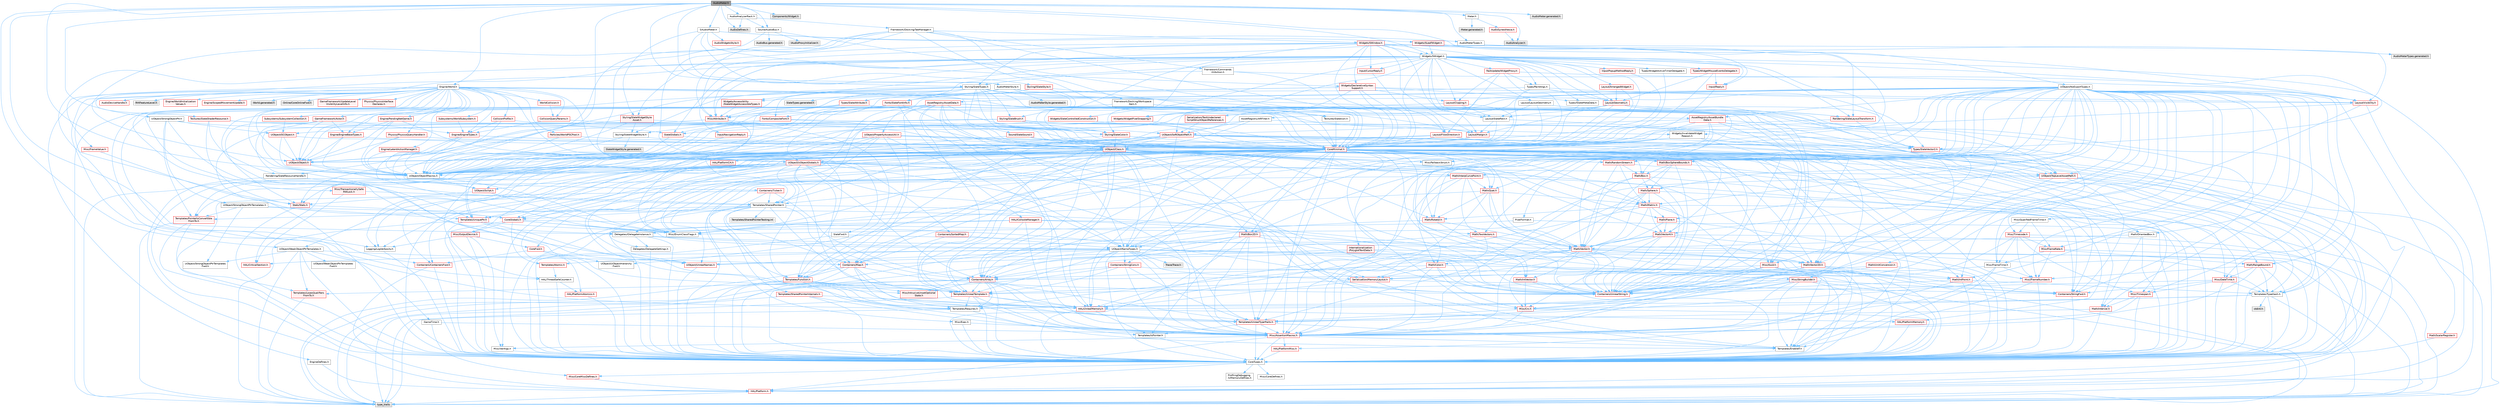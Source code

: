 digraph "AudioMeter.h"
{
 // INTERACTIVE_SVG=YES
 // LATEX_PDF_SIZE
  bgcolor="transparent";
  edge [fontname=Helvetica,fontsize=10,labelfontname=Helvetica,labelfontsize=10];
  node [fontname=Helvetica,fontsize=10,shape=box,height=0.2,width=0.4];
  Node1 [id="Node000001",label="AudioMeter.h",height=0.2,width=0.4,color="gray40", fillcolor="grey60", style="filled", fontcolor="black",tooltip=" "];
  Node1 -> Node2 [id="edge1_Node000001_Node000002",color="steelblue1",style="solid",tooltip=" "];
  Node2 [id="Node000002",label="AudioAnalyzer.h",height=0.2,width=0.4,color="grey60", fillcolor="#E0E0E0", style="filled",tooltip=" "];
  Node1 -> Node3 [id="edge2_Node000001_Node000003",color="steelblue1",style="solid",tooltip=" "];
  Node3 [id="Node000003",label="AudioAnalyzerRack.h",height=0.2,width=0.4,color="grey40", fillcolor="white", style="filled",URL="$d1/d25/AudioAnalyzerRack_8h.html",tooltip=" "];
  Node3 -> Node4 [id="edge3_Node000003_Node000004",color="steelblue1",style="solid",tooltip=" "];
  Node4 [id="Node000004",label="AudioDefines.h",height=0.2,width=0.4,color="grey60", fillcolor="#E0E0E0", style="filled",tooltip=" "];
  Node3 -> Node5 [id="edge4_Node000003_Node000005",color="steelblue1",style="solid",tooltip=" "];
  Node5 [id="Node000005",label="Framework/Docking/TabManager.h",height=0.2,width=0.4,color="grey40", fillcolor="white", style="filled",URL="$db/d9a/TabManager_8h.html",tooltip=" "];
  Node5 -> Node6 [id="edge5_Node000005_Node000006",color="steelblue1",style="solid",tooltip=" "];
  Node6 [id="Node000006",label="CoreMinimal.h",height=0.2,width=0.4,color="red", fillcolor="#FFF0F0", style="filled",URL="$d7/d67/CoreMinimal_8h.html",tooltip=" "];
  Node6 -> Node7 [id="edge6_Node000006_Node000007",color="steelblue1",style="solid",tooltip=" "];
  Node7 [id="Node000007",label="CoreTypes.h",height=0.2,width=0.4,color="grey40", fillcolor="white", style="filled",URL="$dc/dec/CoreTypes_8h.html",tooltip=" "];
  Node7 -> Node8 [id="edge7_Node000007_Node000008",color="steelblue1",style="solid",tooltip=" "];
  Node8 [id="Node000008",label="HAL/Platform.h",height=0.2,width=0.4,color="red", fillcolor="#FFF0F0", style="filled",URL="$d9/dd0/Platform_8h.html",tooltip=" "];
  Node8 -> Node11 [id="edge8_Node000008_Node000011",color="steelblue1",style="solid",tooltip=" "];
  Node11 [id="Node000011",label="type_traits",height=0.2,width=0.4,color="grey60", fillcolor="#E0E0E0", style="filled",tooltip=" "];
  Node7 -> Node18 [id="edge9_Node000007_Node000018",color="steelblue1",style="solid",tooltip=" "];
  Node18 [id="Node000018",label="ProfilingDebugging\l/UMemoryDefines.h",height=0.2,width=0.4,color="grey40", fillcolor="white", style="filled",URL="$d2/da2/UMemoryDefines_8h.html",tooltip=" "];
  Node7 -> Node19 [id="edge10_Node000007_Node000019",color="steelblue1",style="solid",tooltip=" "];
  Node19 [id="Node000019",label="Misc/CoreMiscDefines.h",height=0.2,width=0.4,color="red", fillcolor="#FFF0F0", style="filled",URL="$da/d38/CoreMiscDefines_8h.html",tooltip=" "];
  Node19 -> Node8 [id="edge11_Node000019_Node000008",color="steelblue1",style="solid",tooltip=" "];
  Node7 -> Node20 [id="edge12_Node000007_Node000020",color="steelblue1",style="solid",tooltip=" "];
  Node20 [id="Node000020",label="Misc/CoreDefines.h",height=0.2,width=0.4,color="grey40", fillcolor="white", style="filled",URL="$d3/dd2/CoreDefines_8h.html",tooltip=" "];
  Node6 -> Node21 [id="edge13_Node000006_Node000021",color="steelblue1",style="solid",tooltip=" "];
  Node21 [id="Node000021",label="CoreFwd.h",height=0.2,width=0.4,color="red", fillcolor="#FFF0F0", style="filled",URL="$d1/d1e/CoreFwd_8h.html",tooltip=" "];
  Node21 -> Node7 [id="edge14_Node000021_Node000007",color="steelblue1",style="solid",tooltip=" "];
  Node21 -> Node22 [id="edge15_Node000021_Node000022",color="steelblue1",style="solid",tooltip=" "];
  Node22 [id="Node000022",label="Containers/ContainersFwd.h",height=0.2,width=0.4,color="red", fillcolor="#FFF0F0", style="filled",URL="$d4/d0a/ContainersFwd_8h.html",tooltip=" "];
  Node22 -> Node8 [id="edge16_Node000022_Node000008",color="steelblue1",style="solid",tooltip=" "];
  Node22 -> Node7 [id="edge17_Node000022_Node000007",color="steelblue1",style="solid",tooltip=" "];
  Node21 -> Node27 [id="edge18_Node000021_Node000027",color="steelblue1",style="solid",tooltip=" "];
  Node27 [id="Node000027",label="UObject/UObjectHierarchy\lFwd.h",height=0.2,width=0.4,color="grey40", fillcolor="white", style="filled",URL="$d3/d13/UObjectHierarchyFwd_8h.html",tooltip=" "];
  Node6 -> Node27 [id="edge19_Node000006_Node000027",color="steelblue1",style="solid",tooltip=" "];
  Node6 -> Node22 [id="edge20_Node000006_Node000022",color="steelblue1",style="solid",tooltip=" "];
  Node6 -> Node28 [id="edge21_Node000006_Node000028",color="steelblue1",style="solid",tooltip=" "];
  Node28 [id="Node000028",label="Misc/VarArgs.h",height=0.2,width=0.4,color="grey40", fillcolor="white", style="filled",URL="$d5/d6f/VarArgs_8h.html",tooltip=" "];
  Node28 -> Node7 [id="edge22_Node000028_Node000007",color="steelblue1",style="solid",tooltip=" "];
  Node6 -> Node29 [id="edge23_Node000006_Node000029",color="steelblue1",style="solid",tooltip=" "];
  Node29 [id="Node000029",label="Logging/LogVerbosity.h",height=0.2,width=0.4,color="grey40", fillcolor="white", style="filled",URL="$d2/d8f/LogVerbosity_8h.html",tooltip=" "];
  Node29 -> Node7 [id="edge24_Node000029_Node000007",color="steelblue1",style="solid",tooltip=" "];
  Node6 -> Node30 [id="edge25_Node000006_Node000030",color="steelblue1",style="solid",tooltip=" "];
  Node30 [id="Node000030",label="Misc/OutputDevice.h",height=0.2,width=0.4,color="red", fillcolor="#FFF0F0", style="filled",URL="$d7/d32/OutputDevice_8h.html",tooltip=" "];
  Node30 -> Node21 [id="edge26_Node000030_Node000021",color="steelblue1",style="solid",tooltip=" "];
  Node30 -> Node7 [id="edge27_Node000030_Node000007",color="steelblue1",style="solid",tooltip=" "];
  Node30 -> Node29 [id="edge28_Node000030_Node000029",color="steelblue1",style="solid",tooltip=" "];
  Node30 -> Node28 [id="edge29_Node000030_Node000028",color="steelblue1",style="solid",tooltip=" "];
  Node6 -> Node36 [id="edge30_Node000006_Node000036",color="steelblue1",style="solid",tooltip=" "];
  Node36 [id="Node000036",label="HAL/PlatformCrt.h",height=0.2,width=0.4,color="red", fillcolor="#FFF0F0", style="filled",URL="$d8/d75/PlatformCrt_8h.html",tooltip=" "];
  Node6 -> Node46 [id="edge31_Node000006_Node000046",color="steelblue1",style="solid",tooltip=" "];
  Node46 [id="Node000046",label="HAL/PlatformMisc.h",height=0.2,width=0.4,color="red", fillcolor="#FFF0F0", style="filled",URL="$d0/df5/PlatformMisc_8h.html",tooltip=" "];
  Node46 -> Node7 [id="edge32_Node000046_Node000007",color="steelblue1",style="solid",tooltip=" "];
  Node6 -> Node65 [id="edge33_Node000006_Node000065",color="steelblue1",style="solid",tooltip=" "];
  Node65 [id="Node000065",label="Misc/AssertionMacros.h",height=0.2,width=0.4,color="red", fillcolor="#FFF0F0", style="filled",URL="$d0/dfa/AssertionMacros_8h.html",tooltip=" "];
  Node65 -> Node7 [id="edge34_Node000065_Node000007",color="steelblue1",style="solid",tooltip=" "];
  Node65 -> Node8 [id="edge35_Node000065_Node000008",color="steelblue1",style="solid",tooltip=" "];
  Node65 -> Node46 [id="edge36_Node000065_Node000046",color="steelblue1",style="solid",tooltip=" "];
  Node65 -> Node66 [id="edge37_Node000065_Node000066",color="steelblue1",style="solid",tooltip=" "];
  Node66 [id="Node000066",label="Templates/EnableIf.h",height=0.2,width=0.4,color="grey40", fillcolor="white", style="filled",URL="$d7/d60/EnableIf_8h.html",tooltip=" "];
  Node66 -> Node7 [id="edge38_Node000066_Node000007",color="steelblue1",style="solid",tooltip=" "];
  Node65 -> Node28 [id="edge39_Node000065_Node000028",color="steelblue1",style="solid",tooltip=" "];
  Node6 -> Node74 [id="edge40_Node000006_Node000074",color="steelblue1",style="solid",tooltip=" "];
  Node74 [id="Node000074",label="Templates/IsPointer.h",height=0.2,width=0.4,color="grey40", fillcolor="white", style="filled",URL="$d7/d05/IsPointer_8h.html",tooltip=" "];
  Node74 -> Node7 [id="edge41_Node000074_Node000007",color="steelblue1",style="solid",tooltip=" "];
  Node6 -> Node75 [id="edge42_Node000006_Node000075",color="steelblue1",style="solid",tooltip=" "];
  Node75 [id="Node000075",label="HAL/PlatformMemory.h",height=0.2,width=0.4,color="red", fillcolor="#FFF0F0", style="filled",URL="$de/d68/PlatformMemory_8h.html",tooltip=" "];
  Node75 -> Node7 [id="edge43_Node000075_Node000007",color="steelblue1",style="solid",tooltip=" "];
  Node6 -> Node58 [id="edge44_Node000006_Node000058",color="steelblue1",style="solid",tooltip=" "];
  Node58 [id="Node000058",label="HAL/PlatformAtomics.h",height=0.2,width=0.4,color="red", fillcolor="#FFF0F0", style="filled",URL="$d3/d36/PlatformAtomics_8h.html",tooltip=" "];
  Node58 -> Node7 [id="edge45_Node000058_Node000007",color="steelblue1",style="solid",tooltip=" "];
  Node6 -> Node80 [id="edge46_Node000006_Node000080",color="steelblue1",style="solid",tooltip=" "];
  Node80 [id="Node000080",label="Misc/Exec.h",height=0.2,width=0.4,color="grey40", fillcolor="white", style="filled",URL="$de/ddb/Exec_8h.html",tooltip=" "];
  Node80 -> Node7 [id="edge47_Node000080_Node000007",color="steelblue1",style="solid",tooltip=" "];
  Node80 -> Node65 [id="edge48_Node000080_Node000065",color="steelblue1",style="solid",tooltip=" "];
  Node6 -> Node91 [id="edge49_Node000006_Node000091",color="steelblue1",style="solid",tooltip=" "];
  Node91 [id="Node000091",label="HAL/UnrealMemory.h",height=0.2,width=0.4,color="red", fillcolor="#FFF0F0", style="filled",URL="$d9/d96/UnrealMemory_8h.html",tooltip=" "];
  Node91 -> Node7 [id="edge50_Node000091_Node000007",color="steelblue1",style="solid",tooltip=" "];
  Node91 -> Node75 [id="edge51_Node000091_Node000075",color="steelblue1",style="solid",tooltip=" "];
  Node91 -> Node74 [id="edge52_Node000091_Node000074",color="steelblue1",style="solid",tooltip=" "];
  Node6 -> Node96 [id="edge53_Node000006_Node000096",color="steelblue1",style="solid",tooltip=" "];
  Node96 [id="Node000096",label="Templates/UnrealTypeTraits.h",height=0.2,width=0.4,color="red", fillcolor="#FFF0F0", style="filled",URL="$d2/d2d/UnrealTypeTraits_8h.html",tooltip=" "];
  Node96 -> Node7 [id="edge54_Node000096_Node000007",color="steelblue1",style="solid",tooltip=" "];
  Node96 -> Node74 [id="edge55_Node000096_Node000074",color="steelblue1",style="solid",tooltip=" "];
  Node96 -> Node65 [id="edge56_Node000096_Node000065",color="steelblue1",style="solid",tooltip=" "];
  Node96 -> Node66 [id="edge57_Node000096_Node000066",color="steelblue1",style="solid",tooltip=" "];
  Node6 -> Node66 [id="edge58_Node000006_Node000066",color="steelblue1",style="solid",tooltip=" "];
  Node6 -> Node102 [id="edge59_Node000006_Node000102",color="steelblue1",style="solid",tooltip=" "];
  Node102 [id="Node000102",label="Templates/UnrealTemplate.h",height=0.2,width=0.4,color="red", fillcolor="#FFF0F0", style="filled",URL="$d4/d24/UnrealTemplate_8h.html",tooltip=" "];
  Node102 -> Node7 [id="edge60_Node000102_Node000007",color="steelblue1",style="solid",tooltip=" "];
  Node102 -> Node74 [id="edge61_Node000102_Node000074",color="steelblue1",style="solid",tooltip=" "];
  Node102 -> Node91 [id="edge62_Node000102_Node000091",color="steelblue1",style="solid",tooltip=" "];
  Node102 -> Node96 [id="edge63_Node000102_Node000096",color="steelblue1",style="solid",tooltip=" "];
  Node102 -> Node68 [id="edge64_Node000102_Node000068",color="steelblue1",style="solid",tooltip=" "];
  Node68 [id="Node000068",label="Templates/Requires.h",height=0.2,width=0.4,color="grey40", fillcolor="white", style="filled",URL="$dc/d96/Requires_8h.html",tooltip=" "];
  Node68 -> Node66 [id="edge65_Node000068_Node000066",color="steelblue1",style="solid",tooltip=" "];
  Node68 -> Node11 [id="edge66_Node000068_Node000011",color="steelblue1",style="solid",tooltip=" "];
  Node102 -> Node11 [id="edge67_Node000102_Node000011",color="steelblue1",style="solid",tooltip=" "];
  Node6 -> Node148 [id="edge68_Node000006_Node000148",color="steelblue1",style="solid",tooltip=" "];
  Node148 [id="Node000148",label="Misc/Crc.h",height=0.2,width=0.4,color="red", fillcolor="#FFF0F0", style="filled",URL="$d4/dd2/Crc_8h.html",tooltip=" "];
  Node148 -> Node7 [id="edge69_Node000148_Node000007",color="steelblue1",style="solid",tooltip=" "];
  Node148 -> Node65 [id="edge70_Node000148_Node000065",color="steelblue1",style="solid",tooltip=" "];
  Node148 -> Node96 [id="edge71_Node000148_Node000096",color="steelblue1",style="solid",tooltip=" "];
  Node6 -> Node149 [id="edge72_Node000006_Node000149",color="steelblue1",style="solid",tooltip=" "];
  Node149 [id="Node000149",label="Containers/UnrealString.h",height=0.2,width=0.4,color="red", fillcolor="#FFF0F0", style="filled",URL="$d5/dba/UnrealString_8h.html",tooltip=" "];
  Node6 -> Node153 [id="edge73_Node000006_Node000153",color="steelblue1",style="solid",tooltip=" "];
  Node153 [id="Node000153",label="Containers/Array.h",height=0.2,width=0.4,color="red", fillcolor="#FFF0F0", style="filled",URL="$df/dd0/Array_8h.html",tooltip=" "];
  Node153 -> Node7 [id="edge74_Node000153_Node000007",color="steelblue1",style="solid",tooltip=" "];
  Node153 -> Node65 [id="edge75_Node000153_Node000065",color="steelblue1",style="solid",tooltip=" "];
  Node153 -> Node154 [id="edge76_Node000153_Node000154",color="steelblue1",style="solid",tooltip=" "];
  Node154 [id="Node000154",label="Misc/IntrusiveUnsetOptional\lState.h",height=0.2,width=0.4,color="red", fillcolor="#FFF0F0", style="filled",URL="$d2/d0a/IntrusiveUnsetOptionalState_8h.html",tooltip=" "];
  Node153 -> Node91 [id="edge77_Node000153_Node000091",color="steelblue1",style="solid",tooltip=" "];
  Node153 -> Node96 [id="edge78_Node000153_Node000096",color="steelblue1",style="solid",tooltip=" "];
  Node153 -> Node102 [id="edge79_Node000153_Node000102",color="steelblue1",style="solid",tooltip=" "];
  Node153 -> Node175 [id="edge80_Node000153_Node000175",color="steelblue1",style="solid",tooltip=" "];
  Node175 [id="Node000175",label="Templates/LosesQualifiers\lFromTo.h",height=0.2,width=0.4,color="red", fillcolor="#FFF0F0", style="filled",URL="$d2/db3/LosesQualifiersFromTo_8h.html",tooltip=" "];
  Node175 -> Node11 [id="edge81_Node000175_Node000011",color="steelblue1",style="solid",tooltip=" "];
  Node153 -> Node68 [id="edge82_Node000153_Node000068",color="steelblue1",style="solid",tooltip=" "];
  Node153 -> Node11 [id="edge83_Node000153_Node000011",color="steelblue1",style="solid",tooltip=" "];
  Node6 -> Node177 [id="edge84_Node000006_Node000177",color="steelblue1",style="solid",tooltip=" "];
  Node177 [id="Node000177",label="Misc/FrameNumber.h",height=0.2,width=0.4,color="red", fillcolor="#FFF0F0", style="filled",URL="$dd/dbd/FrameNumber_8h.html",tooltip=" "];
  Node177 -> Node7 [id="edge85_Node000177_Node000007",color="steelblue1",style="solid",tooltip=" "];
  Node177 -> Node66 [id="edge86_Node000177_Node000066",color="steelblue1",style="solid",tooltip=" "];
  Node177 -> Node96 [id="edge87_Node000177_Node000096",color="steelblue1",style="solid",tooltip=" "];
  Node6 -> Node178 [id="edge88_Node000006_Node000178",color="steelblue1",style="solid",tooltip=" "];
  Node178 [id="Node000178",label="Misc/Timespan.h",height=0.2,width=0.4,color="red", fillcolor="#FFF0F0", style="filled",URL="$da/dd9/Timespan_8h.html",tooltip=" "];
  Node178 -> Node7 [id="edge89_Node000178_Node000007",color="steelblue1",style="solid",tooltip=" "];
  Node178 -> Node179 [id="edge90_Node000178_Node000179",color="steelblue1",style="solid",tooltip=" "];
  Node179 [id="Node000179",label="Math/Interval.h",height=0.2,width=0.4,color="red", fillcolor="#FFF0F0", style="filled",URL="$d1/d55/Interval_8h.html",tooltip=" "];
  Node179 -> Node7 [id="edge91_Node000179_Node000007",color="steelblue1",style="solid",tooltip=" "];
  Node179 -> Node96 [id="edge92_Node000179_Node000096",color="steelblue1",style="solid",tooltip=" "];
  Node178 -> Node65 [id="edge93_Node000178_Node000065",color="steelblue1",style="solid",tooltip=" "];
  Node6 -> Node180 [id="edge94_Node000006_Node000180",color="steelblue1",style="solid",tooltip=" "];
  Node180 [id="Node000180",label="Containers/StringConv.h",height=0.2,width=0.4,color="red", fillcolor="#FFF0F0", style="filled",URL="$d3/ddf/StringConv_8h.html",tooltip=" "];
  Node180 -> Node7 [id="edge95_Node000180_Node000007",color="steelblue1",style="solid",tooltip=" "];
  Node180 -> Node65 [id="edge96_Node000180_Node000065",color="steelblue1",style="solid",tooltip=" "];
  Node180 -> Node153 [id="edge97_Node000180_Node000153",color="steelblue1",style="solid",tooltip=" "];
  Node180 -> Node102 [id="edge98_Node000180_Node000102",color="steelblue1",style="solid",tooltip=" "];
  Node180 -> Node96 [id="edge99_Node000180_Node000096",color="steelblue1",style="solid",tooltip=" "];
  Node180 -> Node11 [id="edge100_Node000180_Node000011",color="steelblue1",style="solid",tooltip=" "];
  Node6 -> Node182 [id="edge101_Node000006_Node000182",color="steelblue1",style="solid",tooltip=" "];
  Node182 [id="Node000182",label="UObject/UnrealNames.h",height=0.2,width=0.4,color="red", fillcolor="#FFF0F0", style="filled",URL="$d8/db1/UnrealNames_8h.html",tooltip=" "];
  Node182 -> Node7 [id="edge102_Node000182_Node000007",color="steelblue1",style="solid",tooltip=" "];
  Node6 -> Node184 [id="edge103_Node000006_Node000184",color="steelblue1",style="solid",tooltip=" "];
  Node184 [id="Node000184",label="UObject/NameTypes.h",height=0.2,width=0.4,color="grey40", fillcolor="white", style="filled",URL="$d6/d35/NameTypes_8h.html",tooltip=" "];
  Node184 -> Node7 [id="edge104_Node000184_Node000007",color="steelblue1",style="solid",tooltip=" "];
  Node184 -> Node65 [id="edge105_Node000184_Node000065",color="steelblue1",style="solid",tooltip=" "];
  Node184 -> Node91 [id="edge106_Node000184_Node000091",color="steelblue1",style="solid",tooltip=" "];
  Node184 -> Node96 [id="edge107_Node000184_Node000096",color="steelblue1",style="solid",tooltip=" "];
  Node184 -> Node102 [id="edge108_Node000184_Node000102",color="steelblue1",style="solid",tooltip=" "];
  Node184 -> Node149 [id="edge109_Node000184_Node000149",color="steelblue1",style="solid",tooltip=" "];
  Node184 -> Node185 [id="edge110_Node000184_Node000185",color="steelblue1",style="solid",tooltip=" "];
  Node185 [id="Node000185",label="HAL/CriticalSection.h",height=0.2,width=0.4,color="red", fillcolor="#FFF0F0", style="filled",URL="$d6/d90/CriticalSection_8h.html",tooltip=" "];
  Node184 -> Node180 [id="edge111_Node000184_Node000180",color="steelblue1",style="solid",tooltip=" "];
  Node184 -> Node48 [id="edge112_Node000184_Node000048",color="steelblue1",style="solid",tooltip=" "];
  Node48 [id="Node000048",label="Containers/StringFwd.h",height=0.2,width=0.4,color="red", fillcolor="#FFF0F0", style="filled",URL="$df/d37/StringFwd_8h.html",tooltip=" "];
  Node48 -> Node7 [id="edge113_Node000048_Node000007",color="steelblue1",style="solid",tooltip=" "];
  Node184 -> Node182 [id="edge114_Node000184_Node000182",color="steelblue1",style="solid",tooltip=" "];
  Node184 -> Node82 [id="edge115_Node000184_Node000082",color="steelblue1",style="solid",tooltip=" "];
  Node82 [id="Node000082",label="Templates/Atomic.h",height=0.2,width=0.4,color="red", fillcolor="#FFF0F0", style="filled",URL="$d3/d91/Atomic_8h.html",tooltip=" "];
  Node82 -> Node83 [id="edge116_Node000082_Node000083",color="steelblue1",style="solid",tooltip=" "];
  Node83 [id="Node000083",label="HAL/ThreadSafeCounter.h",height=0.2,width=0.4,color="grey40", fillcolor="white", style="filled",URL="$dc/dc9/ThreadSafeCounter_8h.html",tooltip=" "];
  Node83 -> Node7 [id="edge117_Node000083_Node000007",color="steelblue1",style="solid",tooltip=" "];
  Node83 -> Node58 [id="edge118_Node000083_Node000058",color="steelblue1",style="solid",tooltip=" "];
  Node184 -> Node161 [id="edge119_Node000184_Node000161",color="steelblue1",style="solid",tooltip=" "];
  Node161 [id="Node000161",label="Serialization/MemoryLayout.h",height=0.2,width=0.4,color="red", fillcolor="#FFF0F0", style="filled",URL="$d7/d66/MemoryLayout_8h.html",tooltip=" "];
  Node161 -> Node48 [id="edge120_Node000161_Node000048",color="steelblue1",style="solid",tooltip=" "];
  Node161 -> Node91 [id="edge121_Node000161_Node000091",color="steelblue1",style="solid",tooltip=" "];
  Node161 -> Node66 [id="edge122_Node000161_Node000066",color="steelblue1",style="solid",tooltip=" "];
  Node161 -> Node102 [id="edge123_Node000161_Node000102",color="steelblue1",style="solid",tooltip=" "];
  Node184 -> Node154 [id="edge124_Node000184_Node000154",color="steelblue1",style="solid",tooltip=" "];
  Node184 -> Node188 [id="edge125_Node000184_Node000188",color="steelblue1",style="solid",tooltip=" "];
  Node188 [id="Node000188",label="Misc/StringBuilder.h",height=0.2,width=0.4,color="red", fillcolor="#FFF0F0", style="filled",URL="$d4/d52/StringBuilder_8h.html",tooltip=" "];
  Node188 -> Node48 [id="edge126_Node000188_Node000048",color="steelblue1",style="solid",tooltip=" "];
  Node188 -> Node7 [id="edge127_Node000188_Node000007",color="steelblue1",style="solid",tooltip=" "];
  Node188 -> Node91 [id="edge128_Node000188_Node000091",color="steelblue1",style="solid",tooltip=" "];
  Node188 -> Node65 [id="edge129_Node000188_Node000065",color="steelblue1",style="solid",tooltip=" "];
  Node188 -> Node66 [id="edge130_Node000188_Node000066",color="steelblue1",style="solid",tooltip=" "];
  Node188 -> Node68 [id="edge131_Node000188_Node000068",color="steelblue1",style="solid",tooltip=" "];
  Node188 -> Node102 [id="edge132_Node000188_Node000102",color="steelblue1",style="solid",tooltip=" "];
  Node188 -> Node96 [id="edge133_Node000188_Node000096",color="steelblue1",style="solid",tooltip=" "];
  Node188 -> Node11 [id="edge134_Node000188_Node000011",color="steelblue1",style="solid",tooltip=" "];
  Node184 -> Node64 [id="edge135_Node000184_Node000064",color="steelblue1",style="solid",tooltip=" "];
  Node64 [id="Node000064",label="Trace/Trace.h",height=0.2,width=0.4,color="grey60", fillcolor="#E0E0E0", style="filled",tooltip=" "];
  Node6 -> Node196 [id="edge136_Node000006_Node000196",color="steelblue1",style="solid",tooltip=" "];
  Node196 [id="Node000196",label="Templates/PointerIsConvertible\lFromTo.h",height=0.2,width=0.4,color="red", fillcolor="#FFF0F0", style="filled",URL="$d6/d65/PointerIsConvertibleFromTo_8h.html",tooltip=" "];
  Node196 -> Node7 [id="edge137_Node000196_Node000007",color="steelblue1",style="solid",tooltip=" "];
  Node196 -> Node175 [id="edge138_Node000196_Node000175",color="steelblue1",style="solid",tooltip=" "];
  Node196 -> Node11 [id="edge139_Node000196_Node000011",color="steelblue1",style="solid",tooltip=" "];
  Node6 -> Node193 [id="edge140_Node000006_Node000193",color="steelblue1",style="solid",tooltip=" "];
  Node193 [id="Node000193",label="Templates/Function.h",height=0.2,width=0.4,color="red", fillcolor="#FFF0F0", style="filled",URL="$df/df5/Function_8h.html",tooltip=" "];
  Node193 -> Node7 [id="edge141_Node000193_Node000007",color="steelblue1",style="solid",tooltip=" "];
  Node193 -> Node65 [id="edge142_Node000193_Node000065",color="steelblue1",style="solid",tooltip=" "];
  Node193 -> Node154 [id="edge143_Node000193_Node000154",color="steelblue1",style="solid",tooltip=" "];
  Node193 -> Node91 [id="edge144_Node000193_Node000091",color="steelblue1",style="solid",tooltip=" "];
  Node193 -> Node96 [id="edge145_Node000193_Node000096",color="steelblue1",style="solid",tooltip=" "];
  Node193 -> Node102 [id="edge146_Node000193_Node000102",color="steelblue1",style="solid",tooltip=" "];
  Node193 -> Node68 [id="edge147_Node000193_Node000068",color="steelblue1",style="solid",tooltip=" "];
  Node193 -> Node11 [id="edge148_Node000193_Node000011",color="steelblue1",style="solid",tooltip=" "];
  Node6 -> Node165 [id="edge149_Node000006_Node000165",color="steelblue1",style="solid",tooltip=" "];
  Node165 [id="Node000165",label="Templates/TypeHash.h",height=0.2,width=0.4,color="grey40", fillcolor="white", style="filled",URL="$d1/d62/TypeHash_8h.html",tooltip=" "];
  Node165 -> Node7 [id="edge150_Node000165_Node000007",color="steelblue1",style="solid",tooltip=" "];
  Node165 -> Node68 [id="edge151_Node000165_Node000068",color="steelblue1",style="solid",tooltip=" "];
  Node165 -> Node148 [id="edge152_Node000165_Node000148",color="steelblue1",style="solid",tooltip=" "];
  Node165 -> Node166 [id="edge153_Node000165_Node000166",color="steelblue1",style="solid",tooltip=" "];
  Node166 [id="Node000166",label="stdint.h",height=0.2,width=0.4,color="grey60", fillcolor="#E0E0E0", style="filled",tooltip=" "];
  Node165 -> Node11 [id="edge154_Node000165_Node000011",color="steelblue1",style="solid",tooltip=" "];
  Node6 -> Node219 [id="edge155_Node000006_Node000219",color="steelblue1",style="solid",tooltip=" "];
  Node219 [id="Node000219",label="Containers/Map.h",height=0.2,width=0.4,color="red", fillcolor="#FFF0F0", style="filled",URL="$df/d79/Map_8h.html",tooltip=" "];
  Node219 -> Node7 [id="edge156_Node000219_Node000007",color="steelblue1",style="solid",tooltip=" "];
  Node219 -> Node149 [id="edge157_Node000219_Node000149",color="steelblue1",style="solid",tooltip=" "];
  Node219 -> Node65 [id="edge158_Node000219_Node000065",color="steelblue1",style="solid",tooltip=" "];
  Node219 -> Node193 [id="edge159_Node000219_Node000193",color="steelblue1",style="solid",tooltip=" "];
  Node219 -> Node102 [id="edge160_Node000219_Node000102",color="steelblue1",style="solid",tooltip=" "];
  Node219 -> Node96 [id="edge161_Node000219_Node000096",color="steelblue1",style="solid",tooltip=" "];
  Node219 -> Node11 [id="edge162_Node000219_Node000011",color="steelblue1",style="solid",tooltip=" "];
  Node6 -> Node223 [id="edge163_Node000006_Node000223",color="steelblue1",style="solid",tooltip=" "];
  Node223 [id="Node000223",label="Math/IntPoint.h",height=0.2,width=0.4,color="red", fillcolor="#FFF0F0", style="filled",URL="$d3/df7/IntPoint_8h.html",tooltip=" "];
  Node223 -> Node7 [id="edge164_Node000223_Node000007",color="steelblue1",style="solid",tooltip=" "];
  Node223 -> Node65 [id="edge165_Node000223_Node000065",color="steelblue1",style="solid",tooltip=" "];
  Node223 -> Node149 [id="edge166_Node000223_Node000149",color="steelblue1",style="solid",tooltip=" "];
  Node223 -> Node165 [id="edge167_Node000223_Node000165",color="steelblue1",style="solid",tooltip=" "];
  Node6 -> Node225 [id="edge168_Node000006_Node000225",color="steelblue1",style="solid",tooltip=" "];
  Node225 [id="Node000225",label="Math/IntVector.h",height=0.2,width=0.4,color="red", fillcolor="#FFF0F0", style="filled",URL="$d7/d44/IntVector_8h.html",tooltip=" "];
  Node225 -> Node7 [id="edge169_Node000225_Node000007",color="steelblue1",style="solid",tooltip=" "];
  Node225 -> Node148 [id="edge170_Node000225_Node000148",color="steelblue1",style="solid",tooltip=" "];
  Node225 -> Node149 [id="edge171_Node000225_Node000149",color="steelblue1",style="solid",tooltip=" "];
  Node6 -> Node230 [id="edge172_Node000006_Node000230",color="steelblue1",style="solid",tooltip=" "];
  Node230 [id="Node000230",label="Math/Vector2D.h",height=0.2,width=0.4,color="red", fillcolor="#FFF0F0", style="filled",URL="$d3/db0/Vector2D_8h.html",tooltip=" "];
  Node230 -> Node7 [id="edge173_Node000230_Node000007",color="steelblue1",style="solid",tooltip=" "];
  Node230 -> Node65 [id="edge174_Node000230_Node000065",color="steelblue1",style="solid",tooltip=" "];
  Node230 -> Node148 [id="edge175_Node000230_Node000148",color="steelblue1",style="solid",tooltip=" "];
  Node230 -> Node149 [id="edge176_Node000230_Node000149",color="steelblue1",style="solid",tooltip=" "];
  Node230 -> Node223 [id="edge177_Node000230_Node000223",color="steelblue1",style="solid",tooltip=" "];
  Node230 -> Node11 [id="edge178_Node000230_Node000011",color="steelblue1",style="solid",tooltip=" "];
  Node6 -> Node239 [id="edge179_Node000006_Node000239",color="steelblue1",style="solid",tooltip=" "];
  Node239 [id="Node000239",label="CoreGlobals.h",height=0.2,width=0.4,color="red", fillcolor="#FFF0F0", style="filled",URL="$d5/d8c/CoreGlobals_8h.html",tooltip=" "];
  Node239 -> Node149 [id="edge180_Node000239_Node000149",color="steelblue1",style="solid",tooltip=" "];
  Node239 -> Node7 [id="edge181_Node000239_Node000007",color="steelblue1",style="solid",tooltip=" "];
  Node239 -> Node53 [id="edge182_Node000239_Node000053",color="steelblue1",style="solid",tooltip=" "];
  Node53 [id="Node000053",label="Misc/EnumClassFlags.h",height=0.2,width=0.4,color="grey40", fillcolor="white", style="filled",URL="$d8/de7/EnumClassFlags_8h.html",tooltip=" "];
  Node239 -> Node30 [id="edge183_Node000239_Node000030",color="steelblue1",style="solid",tooltip=" "];
  Node239 -> Node82 [id="edge184_Node000239_Node000082",color="steelblue1",style="solid",tooltip=" "];
  Node239 -> Node184 [id="edge185_Node000239_Node000184",color="steelblue1",style="solid",tooltip=" "];
  Node6 -> Node240 [id="edge186_Node000006_Node000240",color="steelblue1",style="solid",tooltip=" "];
  Node240 [id="Node000240",label="Templates/SharedPointer.h",height=0.2,width=0.4,color="grey40", fillcolor="white", style="filled",URL="$d2/d17/SharedPointer_8h.html",tooltip=" "];
  Node240 -> Node7 [id="edge187_Node000240_Node000007",color="steelblue1",style="solid",tooltip=" "];
  Node240 -> Node154 [id="edge188_Node000240_Node000154",color="steelblue1",style="solid",tooltip=" "];
  Node240 -> Node196 [id="edge189_Node000240_Node000196",color="steelblue1",style="solid",tooltip=" "];
  Node240 -> Node65 [id="edge190_Node000240_Node000065",color="steelblue1",style="solid",tooltip=" "];
  Node240 -> Node91 [id="edge191_Node000240_Node000091",color="steelblue1",style="solid",tooltip=" "];
  Node240 -> Node153 [id="edge192_Node000240_Node000153",color="steelblue1",style="solid",tooltip=" "];
  Node240 -> Node219 [id="edge193_Node000240_Node000219",color="steelblue1",style="solid",tooltip=" "];
  Node240 -> Node239 [id="edge194_Node000240_Node000239",color="steelblue1",style="solid",tooltip=" "];
  Node240 -> Node241 [id="edge195_Node000240_Node000241",color="steelblue1",style="solid",tooltip=" "];
  Node241 [id="Node000241",label="Templates/SharedPointerInternals.h",height=0.2,width=0.4,color="red", fillcolor="#FFF0F0", style="filled",URL="$de/d3a/SharedPointerInternals_8h.html",tooltip=" "];
  Node241 -> Node7 [id="edge196_Node000241_Node000007",color="steelblue1",style="solid",tooltip=" "];
  Node241 -> Node91 [id="edge197_Node000241_Node000091",color="steelblue1",style="solid",tooltip=" "];
  Node241 -> Node65 [id="edge198_Node000241_Node000065",color="steelblue1",style="solid",tooltip=" "];
  Node241 -> Node11 [id="edge199_Node000241_Node000011",color="steelblue1",style="solid",tooltip=" "];
  Node240 -> Node244 [id="edge200_Node000240_Node000244",color="steelblue1",style="solid",tooltip=" "];
  Node244 [id="Node000244",label="Templates/SharedPointerTesting.inl",height=0.2,width=0.4,color="grey60", fillcolor="#E0E0E0", style="filled",tooltip=" "];
  Node6 -> Node246 [id="edge201_Node000006_Node000246",color="steelblue1",style="solid",tooltip=" "];
  Node246 [id="Node000246",label="UObject/WeakObjectPtrTemplates.h",height=0.2,width=0.4,color="grey40", fillcolor="white", style="filled",URL="$d8/d3b/WeakObjectPtrTemplates_8h.html",tooltip=" "];
  Node246 -> Node7 [id="edge202_Node000246_Node000007",color="steelblue1",style="solid",tooltip=" "];
  Node246 -> Node175 [id="edge203_Node000246_Node000175",color="steelblue1",style="solid",tooltip=" "];
  Node246 -> Node68 [id="edge204_Node000246_Node000068",color="steelblue1",style="solid",tooltip=" "];
  Node246 -> Node219 [id="edge205_Node000246_Node000219",color="steelblue1",style="solid",tooltip=" "];
  Node246 -> Node247 [id="edge206_Node000246_Node000247",color="steelblue1",style="solid",tooltip=" "];
  Node247 [id="Node000247",label="UObject/WeakObjectPtrTemplates\lFwd.h",height=0.2,width=0.4,color="grey40", fillcolor="white", style="filled",URL="$db/deb/WeakObjectPtrTemplatesFwd_8h.html",tooltip=" "];
  Node246 -> Node248 [id="edge207_Node000246_Node000248",color="steelblue1",style="solid",tooltip=" "];
  Node248 [id="Node000248",label="UObject/StrongObjectPtrTemplates\lFwd.h",height=0.2,width=0.4,color="grey40", fillcolor="white", style="filled",URL="$df/d90/StrongObjectPtrTemplatesFwd_8h.html",tooltip=" "];
  Node246 -> Node11 [id="edge208_Node000246_Node000011",color="steelblue1",style="solid",tooltip=" "];
  Node6 -> Node249 [id="edge209_Node000006_Node000249",color="steelblue1",style="solid",tooltip=" "];
  Node249 [id="Node000249",label="Delegates/DelegateSettings.h",height=0.2,width=0.4,color="grey40", fillcolor="white", style="filled",URL="$d0/d97/DelegateSettings_8h.html",tooltip=" "];
  Node249 -> Node7 [id="edge210_Node000249_Node000007",color="steelblue1",style="solid",tooltip=" "];
  Node6 -> Node250 [id="edge211_Node000006_Node000250",color="steelblue1",style="solid",tooltip=" "];
  Node250 [id="Node000250",label="Delegates/IDelegateInstance.h",height=0.2,width=0.4,color="grey40", fillcolor="white", style="filled",URL="$d2/d10/IDelegateInstance_8h.html",tooltip=" "];
  Node250 -> Node7 [id="edge212_Node000250_Node000007",color="steelblue1",style="solid",tooltip=" "];
  Node250 -> Node165 [id="edge213_Node000250_Node000165",color="steelblue1",style="solid",tooltip=" "];
  Node250 -> Node184 [id="edge214_Node000250_Node000184",color="steelblue1",style="solid",tooltip=" "];
  Node250 -> Node249 [id="edge215_Node000250_Node000249",color="steelblue1",style="solid",tooltip=" "];
  Node6 -> Node212 [id="edge216_Node000006_Node000212",color="steelblue1",style="solid",tooltip=" "];
  Node212 [id="Node000212",label="Templates/UniquePtr.h",height=0.2,width=0.4,color="red", fillcolor="#FFF0F0", style="filled",URL="$de/d1a/UniquePtr_8h.html",tooltip=" "];
  Node212 -> Node7 [id="edge217_Node000212_Node000007",color="steelblue1",style="solid",tooltip=" "];
  Node212 -> Node102 [id="edge218_Node000212_Node000102",color="steelblue1",style="solid",tooltip=" "];
  Node212 -> Node68 [id="edge219_Node000212_Node000068",color="steelblue1",style="solid",tooltip=" "];
  Node212 -> Node161 [id="edge220_Node000212_Node000161",color="steelblue1",style="solid",tooltip=" "];
  Node212 -> Node11 [id="edge221_Node000212_Node000011",color="steelblue1",style="solid",tooltip=" "];
  Node6 -> Node281 [id="edge222_Node000006_Node000281",color="steelblue1",style="solid",tooltip=" "];
  Node281 [id="Node000281",label="Math/Vector.h",height=0.2,width=0.4,color="red", fillcolor="#FFF0F0", style="filled",URL="$d6/dbe/Vector_8h.html",tooltip=" "];
  Node281 -> Node7 [id="edge223_Node000281_Node000007",color="steelblue1",style="solid",tooltip=" "];
  Node281 -> Node65 [id="edge224_Node000281_Node000065",color="steelblue1",style="solid",tooltip=" "];
  Node281 -> Node148 [id="edge225_Node000281_Node000148",color="steelblue1",style="solid",tooltip=" "];
  Node281 -> Node149 [id="edge226_Node000281_Node000149",color="steelblue1",style="solid",tooltip=" "];
  Node281 -> Node283 [id="edge227_Node000281_Node000283",color="steelblue1",style="solid",tooltip=" "];
  Node283 [id="Node000283",label="Math/Color.h",height=0.2,width=0.4,color="red", fillcolor="#FFF0F0", style="filled",URL="$dd/dac/Color_8h.html",tooltip=" "];
  Node283 -> Node153 [id="edge228_Node000283_Node000153",color="steelblue1",style="solid",tooltip=" "];
  Node283 -> Node149 [id="edge229_Node000283_Node000149",color="steelblue1",style="solid",tooltip=" "];
  Node283 -> Node7 [id="edge230_Node000283_Node000007",color="steelblue1",style="solid",tooltip=" "];
  Node283 -> Node65 [id="edge231_Node000283_Node000065",color="steelblue1",style="solid",tooltip=" "];
  Node283 -> Node148 [id="edge232_Node000283_Node000148",color="steelblue1",style="solid",tooltip=" "];
  Node283 -> Node161 [id="edge233_Node000283_Node000161",color="steelblue1",style="solid",tooltip=" "];
  Node281 -> Node223 [id="edge234_Node000281_Node000223",color="steelblue1",style="solid",tooltip=" "];
  Node281 -> Node230 [id="edge235_Node000281_Node000230",color="steelblue1",style="solid",tooltip=" "];
  Node281 -> Node225 [id="edge236_Node000281_Node000225",color="steelblue1",style="solid",tooltip=" "];
  Node281 -> Node161 [id="edge237_Node000281_Node000161",color="steelblue1",style="solid",tooltip=" "];
  Node281 -> Node11 [id="edge238_Node000281_Node000011",color="steelblue1",style="solid",tooltip=" "];
  Node6 -> Node285 [id="edge239_Node000006_Node000285",color="steelblue1",style="solid",tooltip=" "];
  Node285 [id="Node000285",label="Math/Vector4.h",height=0.2,width=0.4,color="red", fillcolor="#FFF0F0", style="filled",URL="$d7/d36/Vector4_8h.html",tooltip=" "];
  Node285 -> Node7 [id="edge240_Node000285_Node000007",color="steelblue1",style="solid",tooltip=" "];
  Node285 -> Node148 [id="edge241_Node000285_Node000148",color="steelblue1",style="solid",tooltip=" "];
  Node285 -> Node149 [id="edge242_Node000285_Node000149",color="steelblue1",style="solid",tooltip=" "];
  Node285 -> Node230 [id="edge243_Node000285_Node000230",color="steelblue1",style="solid",tooltip=" "];
  Node285 -> Node281 [id="edge244_Node000285_Node000281",color="steelblue1",style="solid",tooltip=" "];
  Node285 -> Node161 [id="edge245_Node000285_Node000161",color="steelblue1",style="solid",tooltip=" "];
  Node285 -> Node68 [id="edge246_Node000285_Node000068",color="steelblue1",style="solid",tooltip=" "];
  Node285 -> Node11 [id="edge247_Node000285_Node000011",color="steelblue1",style="solid",tooltip=" "];
  Node6 -> Node291 [id="edge248_Node000006_Node000291",color="steelblue1",style="solid",tooltip=" "];
  Node291 [id="Node000291",label="Math/TwoVectors.h",height=0.2,width=0.4,color="red", fillcolor="#FFF0F0", style="filled",URL="$d4/db4/TwoVectors_8h.html",tooltip=" "];
  Node291 -> Node7 [id="edge249_Node000291_Node000007",color="steelblue1",style="solid",tooltip=" "];
  Node291 -> Node65 [id="edge250_Node000291_Node000065",color="steelblue1",style="solid",tooltip=" "];
  Node291 -> Node149 [id="edge251_Node000291_Node000149",color="steelblue1",style="solid",tooltip=" "];
  Node291 -> Node281 [id="edge252_Node000291_Node000281",color="steelblue1",style="solid",tooltip=" "];
  Node6 -> Node294 [id="edge253_Node000006_Node000294",color="steelblue1",style="solid",tooltip=" "];
  Node294 [id="Node000294",label="Math/Rotator.h",height=0.2,width=0.4,color="red", fillcolor="#FFF0F0", style="filled",URL="$d8/d3a/Rotator_8h.html",tooltip=" "];
  Node294 -> Node7 [id="edge254_Node000294_Node000007",color="steelblue1",style="solid",tooltip=" "];
  Node294 -> Node149 [id="edge255_Node000294_Node000149",color="steelblue1",style="solid",tooltip=" "];
  Node294 -> Node281 [id="edge256_Node000294_Node000281",color="steelblue1",style="solid",tooltip=" "];
  Node6 -> Node295 [id="edge257_Node000006_Node000295",color="steelblue1",style="solid",tooltip=" "];
  Node295 [id="Node000295",label="Misc/DateTime.h",height=0.2,width=0.4,color="red", fillcolor="#FFF0F0", style="filled",URL="$d1/de9/DateTime_8h.html",tooltip=" "];
  Node295 -> Node48 [id="edge258_Node000295_Node000048",color="steelblue1",style="solid",tooltip=" "];
  Node295 -> Node149 [id="edge259_Node000295_Node000149",color="steelblue1",style="solid",tooltip=" "];
  Node295 -> Node7 [id="edge260_Node000295_Node000007",color="steelblue1",style="solid",tooltip=" "];
  Node295 -> Node178 [id="edge261_Node000295_Node000178",color="steelblue1",style="solid",tooltip=" "];
  Node295 -> Node165 [id="edge262_Node000295_Node000165",color="steelblue1",style="solid",tooltip=" "];
  Node6 -> Node296 [id="edge263_Node000006_Node000296",color="steelblue1",style="solid",tooltip=" "];
  Node296 [id="Node000296",label="Math/RangeBound.h",height=0.2,width=0.4,color="red", fillcolor="#FFF0F0", style="filled",URL="$d7/dd8/RangeBound_8h.html",tooltip=" "];
  Node296 -> Node7 [id="edge264_Node000296_Node000007",color="steelblue1",style="solid",tooltip=" "];
  Node296 -> Node65 [id="edge265_Node000296_Node000065",color="steelblue1",style="solid",tooltip=" "];
  Node296 -> Node165 [id="edge266_Node000296_Node000165",color="steelblue1",style="solid",tooltip=" "];
  Node296 -> Node177 [id="edge267_Node000296_Node000177",color="steelblue1",style="solid",tooltip=" "];
  Node296 -> Node295 [id="edge268_Node000296_Node000295",color="steelblue1",style="solid",tooltip=" "];
  Node6 -> Node179 [id="edge269_Node000006_Node000179",color="steelblue1",style="solid",tooltip=" "];
  Node6 -> Node300 [id="edge270_Node000006_Node000300",color="steelblue1",style="solid",tooltip=" "];
  Node300 [id="Node000300",label="Math/Box.h",height=0.2,width=0.4,color="red", fillcolor="#FFF0F0", style="filled",URL="$de/d0f/Box_8h.html",tooltip=" "];
  Node300 -> Node7 [id="edge271_Node000300_Node000007",color="steelblue1",style="solid",tooltip=" "];
  Node300 -> Node65 [id="edge272_Node000300_Node000065",color="steelblue1",style="solid",tooltip=" "];
  Node300 -> Node149 [id="edge273_Node000300_Node000149",color="steelblue1",style="solid",tooltip=" "];
  Node300 -> Node281 [id="edge274_Node000300_Node000281",color="steelblue1",style="solid",tooltip=" "];
  Node300 -> Node301 [id="edge275_Node000300_Node000301",color="steelblue1",style="solid",tooltip=" "];
  Node301 [id="Node000301",label="Math/Sphere.h",height=0.2,width=0.4,color="red", fillcolor="#FFF0F0", style="filled",URL="$d3/dca/Sphere_8h.html",tooltip=" "];
  Node301 -> Node7 [id="edge276_Node000301_Node000007",color="steelblue1",style="solid",tooltip=" "];
  Node301 -> Node302 [id="edge277_Node000301_Node000302",color="steelblue1",style="solid",tooltip=" "];
  Node302 [id="Node000302",label="Math/Matrix.h",height=0.2,width=0.4,color="red", fillcolor="#FFF0F0", style="filled",URL="$d3/db1/Matrix_8h.html",tooltip=" "];
  Node302 -> Node7 [id="edge278_Node000302_Node000007",color="steelblue1",style="solid",tooltip=" "];
  Node302 -> Node91 [id="edge279_Node000302_Node000091",color="steelblue1",style="solid",tooltip=" "];
  Node302 -> Node149 [id="edge280_Node000302_Node000149",color="steelblue1",style="solid",tooltip=" "];
  Node302 -> Node281 [id="edge281_Node000302_Node000281",color="steelblue1",style="solid",tooltip=" "];
  Node302 -> Node285 [id="edge282_Node000302_Node000285",color="steelblue1",style="solid",tooltip=" "];
  Node302 -> Node303 [id="edge283_Node000302_Node000303",color="steelblue1",style="solid",tooltip=" "];
  Node303 [id="Node000303",label="Math/Plane.h",height=0.2,width=0.4,color="red", fillcolor="#FFF0F0", style="filled",URL="$d8/d2f/Plane_8h.html",tooltip=" "];
  Node303 -> Node7 [id="edge284_Node000303_Node000007",color="steelblue1",style="solid",tooltip=" "];
  Node303 -> Node281 [id="edge285_Node000303_Node000281",color="steelblue1",style="solid",tooltip=" "];
  Node303 -> Node285 [id="edge286_Node000303_Node000285",color="steelblue1",style="solid",tooltip=" "];
  Node302 -> Node294 [id="edge287_Node000302_Node000294",color="steelblue1",style="solid",tooltip=" "];
  Node302 -> Node11 [id="edge288_Node000302_Node000011",color="steelblue1",style="solid",tooltip=" "];
  Node301 -> Node281 [id="edge289_Node000301_Node000281",color="steelblue1",style="solid",tooltip=" "];
  Node301 -> Node285 [id="edge290_Node000301_Node000285",color="steelblue1",style="solid",tooltip=" "];
  Node301 -> Node65 [id="edge291_Node000301_Node000065",color="steelblue1",style="solid",tooltip=" "];
  Node301 -> Node96 [id="edge292_Node000301_Node000096",color="steelblue1",style="solid",tooltip=" "];
  Node6 -> Node310 [id="edge293_Node000006_Node000310",color="steelblue1",style="solid",tooltip=" "];
  Node310 [id="Node000310",label="Math/Box2D.h",height=0.2,width=0.4,color="red", fillcolor="#FFF0F0", style="filled",URL="$d3/d1c/Box2D_8h.html",tooltip=" "];
  Node310 -> Node153 [id="edge294_Node000310_Node000153",color="steelblue1",style="solid",tooltip=" "];
  Node310 -> Node149 [id="edge295_Node000310_Node000149",color="steelblue1",style="solid",tooltip=" "];
  Node310 -> Node7 [id="edge296_Node000310_Node000007",color="steelblue1",style="solid",tooltip=" "];
  Node310 -> Node230 [id="edge297_Node000310_Node000230",color="steelblue1",style="solid",tooltip=" "];
  Node310 -> Node65 [id="edge298_Node000310_Node000065",color="steelblue1",style="solid",tooltip=" "];
  Node310 -> Node96 [id="edge299_Node000310_Node000096",color="steelblue1",style="solid",tooltip=" "];
  Node310 -> Node184 [id="edge300_Node000310_Node000184",color="steelblue1",style="solid",tooltip=" "];
  Node310 -> Node182 [id="edge301_Node000310_Node000182",color="steelblue1",style="solid",tooltip=" "];
  Node6 -> Node311 [id="edge302_Node000006_Node000311",color="steelblue1",style="solid",tooltip=" "];
  Node311 [id="Node000311",label="Math/BoxSphereBounds.h",height=0.2,width=0.4,color="red", fillcolor="#FFF0F0", style="filled",URL="$d3/d0a/BoxSphereBounds_8h.html",tooltip=" "];
  Node311 -> Node7 [id="edge303_Node000311_Node000007",color="steelblue1",style="solid",tooltip=" "];
  Node311 -> Node149 [id="edge304_Node000311_Node000149",color="steelblue1",style="solid",tooltip=" "];
  Node311 -> Node281 [id="edge305_Node000311_Node000281",color="steelblue1",style="solid",tooltip=" "];
  Node311 -> Node301 [id="edge306_Node000311_Node000301",color="steelblue1",style="solid",tooltip=" "];
  Node311 -> Node300 [id="edge307_Node000311_Node000300",color="steelblue1",style="solid",tooltip=" "];
  Node6 -> Node312 [id="edge308_Node000006_Node000312",color="steelblue1",style="solid",tooltip=" "];
  Node312 [id="Node000312",label="Math/OrientedBox.h",height=0.2,width=0.4,color="grey40", fillcolor="white", style="filled",URL="$d6/db1/OrientedBox_8h.html",tooltip=" "];
  Node312 -> Node7 [id="edge309_Node000312_Node000007",color="steelblue1",style="solid",tooltip=" "];
  Node312 -> Node281 [id="edge310_Node000312_Node000281",color="steelblue1",style="solid",tooltip=" "];
  Node312 -> Node179 [id="edge311_Node000312_Node000179",color="steelblue1",style="solid",tooltip=" "];
  Node6 -> Node302 [id="edge312_Node000006_Node000302",color="steelblue1",style="solid",tooltip=" "];
  Node6 -> Node306 [id="edge313_Node000006_Node000306",color="steelblue1",style="solid",tooltip=" "];
  Node306 [id="Node000306",label="Math/Quat.h",height=0.2,width=0.4,color="red", fillcolor="#FFF0F0", style="filled",URL="$d9/de9/Quat_8h.html",tooltip=" "];
  Node306 -> Node7 [id="edge314_Node000306_Node000007",color="steelblue1",style="solid",tooltip=" "];
  Node306 -> Node65 [id="edge315_Node000306_Node000065",color="steelblue1",style="solid",tooltip=" "];
  Node306 -> Node149 [id="edge316_Node000306_Node000149",color="steelblue1",style="solid",tooltip=" "];
  Node306 -> Node281 [id="edge317_Node000306_Node000281",color="steelblue1",style="solid",tooltip=" "];
  Node306 -> Node294 [id="edge318_Node000306_Node000294",color="steelblue1",style="solid",tooltip=" "];
  Node306 -> Node302 [id="edge319_Node000306_Node000302",color="steelblue1",style="solid",tooltip=" "];
  Node5 -> Node340 [id="edge320_Node000005_Node000340",color="steelblue1",style="solid",tooltip=" "];
  Node340 [id="Node000340",label="SlateFwd.h",height=0.2,width=0.4,color="grey40", fillcolor="white", style="filled",URL="$db/df5/SlateFwd_8h.html",tooltip=" "];
  Node340 -> Node7 [id="edge321_Node000340_Node000007",color="steelblue1",style="solid",tooltip=" "];
  Node340 -> Node281 [id="edge322_Node000340_Node000281",color="steelblue1",style="solid",tooltip=" "];
  Node5 -> Node341 [id="edge323_Node000005_Node000341",color="steelblue1",style="solid",tooltip=" "];
  Node341 [id="Node000341",label="Containers/Ticker.h",height=0.2,width=0.4,color="red", fillcolor="#FFF0F0", style="filled",URL="$d8/d8d/Ticker_8h.html",tooltip=" "];
  Node341 -> Node153 [id="edge324_Node000341_Node000153",color="steelblue1",style="solid",tooltip=" "];
  Node341 -> Node7 [id="edge325_Node000341_Node000007",color="steelblue1",style="solid",tooltip=" "];
  Node341 -> Node193 [id="edge326_Node000341_Node000193",color="steelblue1",style="solid",tooltip=" "];
  Node341 -> Node240 [id="edge327_Node000341_Node000240",color="steelblue1",style="solid",tooltip=" "];
  Node5 -> Node343 [id="edge328_Node000005_Node000343",color="steelblue1",style="solid",tooltip=" "];
  Node343 [id="Node000343",label="Misc/Attribute.h",height=0.2,width=0.4,color="red", fillcolor="#FFF0F0", style="filled",URL="$d4/d08/Attribute_8h.html",tooltip=" "];
  Node343 -> Node7 [id="edge329_Node000343_Node000007",color="steelblue1",style="solid",tooltip=" "];
  Node343 -> Node193 [id="edge330_Node000343_Node000193",color="steelblue1",style="solid",tooltip=" "];
  Node343 -> Node240 [id="edge331_Node000343_Node000240",color="steelblue1",style="solid",tooltip=" "];
  Node5 -> Node346 [id="edge332_Node000005_Node000346",color="steelblue1",style="solid",tooltip=" "];
  Node346 [id="Node000346",label="Textures/SlateIcon.h",height=0.2,width=0.4,color="grey40", fillcolor="white", style="filled",URL="$d0/d09/SlateIcon_8h.html",tooltip=" "];
  Node346 -> Node6 [id="edge333_Node000346_Node000006",color="steelblue1",style="solid",tooltip=" "];
  Node5 -> Node347 [id="edge334_Node000005_Node000347",color="steelblue1",style="solid",tooltip=" "];
  Node347 [id="Node000347",label="Widgets/SWindow.h",height=0.2,width=0.4,color="red", fillcolor="#FFF0F0", style="filled",URL="$d2/d6d/SWindow_8h.html",tooltip=" "];
  Node347 -> Node6 [id="edge335_Node000347_Node000006",color="steelblue1",style="solid",tooltip=" "];
  Node347 -> Node343 [id="edge336_Node000347_Node000343",color="steelblue1",style="solid",tooltip=" "];
  Node347 -> Node370 [id="edge337_Node000347_Node000370",color="steelblue1",style="solid",tooltip=" "];
  Node370 [id="Node000370",label="Layout/Margin.h",height=0.2,width=0.4,color="red", fillcolor="#FFF0F0", style="filled",URL="$d6/def/Margin_8h.html",tooltip=" "];
  Node370 -> Node6 [id="edge338_Node000370_Node000006",color="steelblue1",style="solid",tooltip=" "];
  Node370 -> Node371 [id="edge339_Node000370_Node000371",color="steelblue1",style="solid",tooltip=" "];
  Node371 [id="Node000371",label="UObject/ObjectMacros.h",height=0.2,width=0.4,color="grey40", fillcolor="white", style="filled",URL="$d8/d8d/ObjectMacros_8h.html",tooltip=" "];
  Node371 -> Node53 [id="edge340_Node000371_Node000053",color="steelblue1",style="solid",tooltip=" "];
  Node371 -> Node372 [id="edge341_Node000371_Node000372",color="steelblue1",style="solid",tooltip=" "];
  Node372 [id="Node000372",label="UObject/Script.h",height=0.2,width=0.4,color="red", fillcolor="#FFF0F0", style="filled",URL="$de/dc6/Script_8h.html",tooltip=" "];
  Node372 -> Node375 [id="edge342_Node000372_Node000375",color="steelblue1",style="solid",tooltip=" "];
  Node375 [id="Node000375",label="Stats/Stats.h",height=0.2,width=0.4,color="red", fillcolor="#FFF0F0", style="filled",URL="$dc/d09/Stats_8h.html",tooltip=" "];
  Node375 -> Node239 [id="edge343_Node000375_Node000239",color="steelblue1",style="solid",tooltip=" "];
  Node375 -> Node7 [id="edge344_Node000375_Node000007",color="steelblue1",style="solid",tooltip=" "];
  Node372 -> Node53 [id="edge345_Node000372_Node000053",color="steelblue1",style="solid",tooltip=" "];
  Node370 -> Node404 [id="edge346_Node000370_Node000404",color="steelblue1",style="solid",tooltip=" "];
  Node404 [id="Node000404",label="Types/SlateVector2.h",height=0.2,width=0.4,color="red", fillcolor="#FFF0F0", style="filled",URL="$d4/d8e/SlateVector2_8h.html",tooltip=" "];
  Node404 -> Node7 [id="edge347_Node000404_Node000007",color="steelblue1",style="solid",tooltip=" "];
  Node404 -> Node230 [id="edge348_Node000404_Node000230",color="steelblue1",style="solid",tooltip=" "];
  Node404 -> Node223 [id="edge349_Node000404_Node000223",color="steelblue1",style="solid",tooltip=" "];
  Node347 -> Node407 [id="edge350_Node000347_Node000407",color="steelblue1",style="solid",tooltip=" "];
  Node407 [id="Node000407",label="Styling/SlateColor.h",height=0.2,width=0.4,color="red", fillcolor="#FFF0F0", style="filled",URL="$d1/dc5/SlateColor_8h.html",tooltip=" "];
  Node407 -> Node6 [id="edge351_Node000407_Node000006",color="steelblue1",style="solid",tooltip=" "];
  Node407 -> Node371 [id="edge352_Node000407_Node000371",color="steelblue1",style="solid",tooltip=" "];
  Node407 -> Node408 [id="edge353_Node000407_Node000408",color="steelblue1",style="solid",tooltip=" "];
  Node408 [id="Node000408",label="UObject/Class.h",height=0.2,width=0.4,color="red", fillcolor="#FFF0F0", style="filled",URL="$d4/d05/Class_8h.html",tooltip=" "];
  Node408 -> Node153 [id="edge354_Node000408_Node000153",color="steelblue1",style="solid",tooltip=" "];
  Node408 -> Node219 [id="edge355_Node000408_Node000219",color="steelblue1",style="solid",tooltip=" "];
  Node408 -> Node48 [id="edge356_Node000408_Node000048",color="steelblue1",style="solid",tooltip=" "];
  Node408 -> Node149 [id="edge357_Node000408_Node000149",color="steelblue1",style="solid",tooltip=" "];
  Node408 -> Node7 [id="edge358_Node000408_Node000007",color="steelblue1",style="solid",tooltip=" "];
  Node408 -> Node185 [id="edge359_Node000408_Node000185",color="steelblue1",style="solid",tooltip=" "];
  Node408 -> Node36 [id="edge360_Node000408_Node000036",color="steelblue1",style="solid",tooltip=" "];
  Node408 -> Node91 [id="edge361_Node000408_Node000091",color="steelblue1",style="solid",tooltip=" "];
  Node408 -> Node29 [id="edge362_Node000408_Node000029",color="steelblue1",style="solid",tooltip=" "];
  Node408 -> Node310 [id="edge363_Node000408_Node000310",color="steelblue1",style="solid",tooltip=" "];
  Node408 -> Node331 [id="edge364_Node000408_Node000331",color="steelblue1",style="solid",tooltip=" "];
  Node331 [id="Node000331",label="Math/InterpCurvePoint.h",height=0.2,width=0.4,color="red", fillcolor="#FFF0F0", style="filled",URL="$d7/db8/InterpCurvePoint_8h.html",tooltip=" "];
  Node331 -> Node7 [id="edge365_Node000331_Node000007",color="steelblue1",style="solid",tooltip=" "];
  Node331 -> Node91 [id="edge366_Node000331_Node000091",color="steelblue1",style="solid",tooltip=" "];
  Node331 -> Node283 [id="edge367_Node000331_Node000283",color="steelblue1",style="solid",tooltip=" "];
  Node331 -> Node230 [id="edge368_Node000331_Node000230",color="steelblue1",style="solid",tooltip=" "];
  Node331 -> Node281 [id="edge369_Node000331_Node000281",color="steelblue1",style="solid",tooltip=" "];
  Node331 -> Node306 [id="edge370_Node000331_Node000306",color="steelblue1",style="solid",tooltip=" "];
  Node331 -> Node291 [id="edge371_Node000331_Node000291",color="steelblue1",style="solid",tooltip=" "];
  Node408 -> Node302 [id="edge372_Node000408_Node000302",color="steelblue1",style="solid",tooltip=" "];
  Node408 -> Node303 [id="edge373_Node000408_Node000303",color="steelblue1",style="solid",tooltip=" "];
  Node408 -> Node306 [id="edge374_Node000408_Node000306",color="steelblue1",style="solid",tooltip=" "];
  Node408 -> Node413 [id="edge375_Node000408_Node000413",color="steelblue1",style="solid",tooltip=" "];
  Node413 [id="Node000413",label="Math/RandomStream.h",height=0.2,width=0.4,color="red", fillcolor="#FFF0F0", style="filled",URL="$d0/de4/RandomStream_8h.html",tooltip=" "];
  Node413 -> Node7 [id="edge376_Node000413_Node000007",color="steelblue1",style="solid",tooltip=" "];
  Node413 -> Node300 [id="edge377_Node000413_Node000300",color="steelblue1",style="solid",tooltip=" "];
  Node413 -> Node281 [id="edge378_Node000413_Node000281",color="steelblue1",style="solid",tooltip=" "];
  Node413 -> Node302 [id="edge379_Node000413_Node000302",color="steelblue1",style="solid",tooltip=" "];
  Node408 -> Node294 [id="edge380_Node000408_Node000294",color="steelblue1",style="solid",tooltip=" "];
  Node408 -> Node230 [id="edge381_Node000408_Node000230",color="steelblue1",style="solid",tooltip=" "];
  Node408 -> Node285 [id="edge382_Node000408_Node000285",color="steelblue1",style="solid",tooltip=" "];
  Node408 -> Node65 [id="edge383_Node000408_Node000065",color="steelblue1",style="solid",tooltip=" "];
  Node408 -> Node53 [id="edge384_Node000408_Node000053",color="steelblue1",style="solid",tooltip=" "];
  Node408 -> Node414 [id="edge385_Node000408_Node000414",color="steelblue1",style="solid",tooltip=" "];
  Node414 [id="Node000414",label="Misc/FallbackStruct.h",height=0.2,width=0.4,color="grey40", fillcolor="white", style="filled",URL="$df/dab/FallbackStruct_8h.html",tooltip=" "];
  Node408 -> Node232 [id="edge386_Node000408_Node000232",color="steelblue1",style="solid",tooltip=" "];
  Node232 [id="Node000232",label="Misc/Guid.h",height=0.2,width=0.4,color="red", fillcolor="#FFF0F0", style="filled",URL="$d6/d2a/Guid_8h.html",tooltip=" "];
  Node232 -> Node48 [id="edge387_Node000232_Node000048",color="steelblue1",style="solid",tooltip=" "];
  Node232 -> Node149 [id="edge388_Node000232_Node000149",color="steelblue1",style="solid",tooltip=" "];
  Node232 -> Node7 [id="edge389_Node000232_Node000007",color="steelblue1",style="solid",tooltip=" "];
  Node232 -> Node65 [id="edge390_Node000232_Node000065",color="steelblue1",style="solid",tooltip=" "];
  Node232 -> Node148 [id="edge391_Node000232_Node000148",color="steelblue1",style="solid",tooltip=" "];
  Node232 -> Node161 [id="edge392_Node000232_Node000161",color="steelblue1",style="solid",tooltip=" "];
  Node408 -> Node66 [id="edge393_Node000408_Node000066",color="steelblue1",style="solid",tooltip=" "];
  Node408 -> Node102 [id="edge394_Node000408_Node000102",color="steelblue1",style="solid",tooltip=" "];
  Node408 -> Node96 [id="edge395_Node000408_Node000096",color="steelblue1",style="solid",tooltip=" "];
  Node408 -> Node184 [id="edge396_Node000408_Node000184",color="steelblue1",style="solid",tooltip=" "];
  Node408 -> Node417 [id="edge397_Node000408_Node000417",color="steelblue1",style="solid",tooltip=" "];
  Node417 [id="Node000417",label="UObject/Object.h",height=0.2,width=0.4,color="red", fillcolor="#FFF0F0", style="filled",URL="$db/dbf/Object_8h.html",tooltip=" "];
  Node417 -> Node372 [id="edge398_Node000417_Node000372",color="steelblue1",style="solid",tooltip=" "];
  Node417 -> Node371 [id="edge399_Node000417_Node000371",color="steelblue1",style="solid",tooltip=" "];
  Node408 -> Node371 [id="edge400_Node000408_Node000371",color="steelblue1",style="solid",tooltip=" "];
  Node408 -> Node372 [id="edge401_Node000408_Node000372",color="steelblue1",style="solid",tooltip=" "];
  Node408 -> Node438 [id="edge402_Node000408_Node000438",color="steelblue1",style="solid",tooltip=" "];
  Node438 [id="Node000438",label="UObject/TopLevelAssetPath.h",height=0.2,width=0.4,color="red", fillcolor="#FFF0F0", style="filled",URL="$de/dc9/TopLevelAssetPath_8h.html",tooltip=" "];
  Node438 -> Node48 [id="edge403_Node000438_Node000048",color="steelblue1",style="solid",tooltip=" "];
  Node438 -> Node149 [id="edge404_Node000438_Node000149",color="steelblue1",style="solid",tooltip=" "];
  Node438 -> Node7 [id="edge405_Node000438_Node000007",color="steelblue1",style="solid",tooltip=" "];
  Node438 -> Node165 [id="edge406_Node000438_Node000165",color="steelblue1",style="solid",tooltip=" "];
  Node438 -> Node184 [id="edge407_Node000438_Node000184",color="steelblue1",style="solid",tooltip=" "];
  Node438 -> Node11 [id="edge408_Node000438_Node000011",color="steelblue1",style="solid",tooltip=" "];
  Node408 -> Node424 [id="edge409_Node000408_Node000424",color="steelblue1",style="solid",tooltip=" "];
  Node424 [id="Node000424",label="UObject/UObjectGlobals.h",height=0.2,width=0.4,color="red", fillcolor="#FFF0F0", style="filled",URL="$d0/da9/UObjectGlobals_8h.html",tooltip=" "];
  Node424 -> Node153 [id="edge410_Node000424_Node000153",color="steelblue1",style="solid",tooltip=" "];
  Node424 -> Node22 [id="edge411_Node000424_Node000022",color="steelblue1",style="solid",tooltip=" "];
  Node424 -> Node219 [id="edge412_Node000424_Node000219",color="steelblue1",style="solid",tooltip=" "];
  Node424 -> Node48 [id="edge413_Node000424_Node000048",color="steelblue1",style="solid",tooltip=" "];
  Node424 -> Node149 [id="edge414_Node000424_Node000149",color="steelblue1",style="solid",tooltip=" "];
  Node424 -> Node239 [id="edge415_Node000424_Node000239",color="steelblue1",style="solid",tooltip=" "];
  Node424 -> Node7 [id="edge416_Node000424_Node000007",color="steelblue1",style="solid",tooltip=" "];
  Node424 -> Node29 [id="edge417_Node000424_Node000029",color="steelblue1",style="solid",tooltip=" "];
  Node424 -> Node65 [id="edge418_Node000424_Node000065",color="steelblue1",style="solid",tooltip=" "];
  Node424 -> Node53 [id="edge419_Node000424_Node000053",color="steelblue1",style="solid",tooltip=" "];
  Node424 -> Node161 [id="edge420_Node000424_Node000161",color="steelblue1",style="solid",tooltip=" "];
  Node424 -> Node375 [id="edge421_Node000424_Node000375",color="steelblue1",style="solid",tooltip=" "];
  Node424 -> Node193 [id="edge422_Node000424_Node000193",color="steelblue1",style="solid",tooltip=" "];
  Node424 -> Node196 [id="edge423_Node000424_Node000196",color="steelblue1",style="solid",tooltip=" "];
  Node424 -> Node212 [id="edge424_Node000424_Node000212",color="steelblue1",style="solid",tooltip=" "];
  Node424 -> Node102 [id="edge425_Node000424_Node000102",color="steelblue1",style="solid",tooltip=" "];
  Node424 -> Node184 [id="edge426_Node000424_Node000184",color="steelblue1",style="solid",tooltip=" "];
  Node424 -> Node371 [id="edge427_Node000424_Node000371",color="steelblue1",style="solid",tooltip=" "];
  Node424 -> Node372 [id="edge428_Node000424_Node000372",color="steelblue1",style="solid",tooltip=" "];
  Node424 -> Node438 [id="edge429_Node000424_Node000438",color="steelblue1",style="solid",tooltip=" "];
  Node424 -> Node182 [id="edge430_Node000424_Node000182",color="steelblue1",style="solid",tooltip=" "];
  Node408 -> Node182 [id="edge431_Node000408_Node000182",color="steelblue1",style="solid",tooltip=" "];
  Node408 -> Node11 [id="edge432_Node000408_Node000011",color="steelblue1",style="solid",tooltip=" "];
  Node347 -> Node464 [id="edge433_Node000347_Node000464",color="steelblue1",style="solid",tooltip=" "];
  Node464 [id="Node000464",label="Layout/SlateRect.h",height=0.2,width=0.4,color="grey40", fillcolor="white", style="filled",URL="$dc/df8/SlateRect_8h.html",tooltip=" "];
  Node464 -> Node6 [id="edge434_Node000464_Node000006",color="steelblue1",style="solid",tooltip=" "];
  Node464 -> Node370 [id="edge435_Node000464_Node000370",color="steelblue1",style="solid",tooltip=" "];
  Node464 -> Node404 [id="edge436_Node000464_Node000404",color="steelblue1",style="solid",tooltip=" "];
  Node347 -> Node465 [id="edge437_Node000347_Node000465",color="steelblue1",style="solid",tooltip=" "];
  Node465 [id="Node000465",label="Layout/Visibility.h",height=0.2,width=0.4,color="red", fillcolor="#FFF0F0", style="filled",URL="$d1/de6/Visibility_8h.html",tooltip=" "];
  Node465 -> Node149 [id="edge438_Node000465_Node000149",color="steelblue1",style="solid",tooltip=" "];
  Node465 -> Node6 [id="edge439_Node000465_Node000006",color="steelblue1",style="solid",tooltip=" "];
  Node465 -> Node8 [id="edge440_Node000465_Node000008",color="steelblue1",style="solid",tooltip=" "];
  Node347 -> Node466 [id="edge441_Node000347_Node000466",color="steelblue1",style="solid",tooltip=" "];
  Node466 [id="Node000466",label="Rendering/SlateLayoutTransform.h",height=0.2,width=0.4,color="red", fillcolor="#FFF0F0", style="filled",URL="$da/dba/SlateLayoutTransform_8h.html",tooltip=" "];
  Node466 -> Node6 [id="edge442_Node000466_Node000006",color="steelblue1",style="solid",tooltip=" "];
  Node466 -> Node404 [id="edge443_Node000466_Node000404",color="steelblue1",style="solid",tooltip=" "];
  Node347 -> Node469 [id="edge444_Node000347_Node000469",color="steelblue1",style="solid",tooltip=" "];
  Node469 [id="Node000469",label="Layout/Geometry.h",height=0.2,width=0.4,color="red", fillcolor="#FFF0F0", style="filled",URL="$d3/d8b/Geometry_8h.html",tooltip=" "];
  Node469 -> Node149 [id="edge445_Node000469_Node000149",color="steelblue1",style="solid",tooltip=" "];
  Node469 -> Node6 [id="edge446_Node000469_Node000006",color="steelblue1",style="solid",tooltip=" "];
  Node469 -> Node370 [id="edge447_Node000469_Node000370",color="steelblue1",style="solid",tooltip=" "];
  Node469 -> Node464 [id="edge448_Node000469_Node000464",color="steelblue1",style="solid",tooltip=" "];
  Node469 -> Node230 [id="edge449_Node000469_Node000230",color="steelblue1",style="solid",tooltip=" "];
  Node469 -> Node466 [id="edge450_Node000469_Node000466",color="steelblue1",style="solid",tooltip=" "];
  Node469 -> Node240 [id="edge451_Node000469_Node000240",color="steelblue1",style="solid",tooltip=" "];
  Node469 -> Node371 [id="edge452_Node000469_Node000371",color="steelblue1",style="solid",tooltip=" "];
  Node469 -> Node404 [id="edge453_Node000469_Node000404",color="steelblue1",style="solid",tooltip=" "];
  Node347 -> Node475 [id="edge454_Node000347_Node000475",color="steelblue1",style="solid",tooltip=" "];
  Node475 [id="Node000475",label="Input/CursorReply.h",height=0.2,width=0.4,color="red", fillcolor="#FFF0F0", style="filled",URL="$d9/df6/CursorReply_8h.html",tooltip=" "];
  Node475 -> Node6 [id="edge455_Node000475_Node000006",color="steelblue1",style="solid",tooltip=" "];
  Node347 -> Node482 [id="edge456_Node000347_Node000482",color="steelblue1",style="solid",tooltip=" "];
  Node482 [id="Node000482",label="Input/Reply.h",height=0.2,width=0.4,color="red", fillcolor="#FFF0F0", style="filled",URL="$dd/dc7/Reply_8h.html",tooltip=" "];
  Node482 -> Node6 [id="edge457_Node000482_Node000006",color="steelblue1",style="solid",tooltip=" "];
  Node347 -> Node523 [id="edge458_Node000347_Node000523",color="steelblue1",style="solid",tooltip=" "];
  Node523 [id="Node000523",label="Styling/SlateWidgetStyle\lAsset.h",height=0.2,width=0.4,color="red", fillcolor="#FFF0F0", style="filled",URL="$dd/dfb/SlateWidgetStyleAsset_8h.html",tooltip=" "];
  Node523 -> Node6 [id="edge459_Node000523_Node000006",color="steelblue1",style="solid",tooltip=" "];
  Node523 -> Node371 [id="edge460_Node000523_Node000371",color="steelblue1",style="solid",tooltip=" "];
  Node523 -> Node417 [id="edge461_Node000523_Node000417",color="steelblue1",style="solid",tooltip=" "];
  Node523 -> Node524 [id="edge462_Node000523_Node000524",color="steelblue1",style="solid",tooltip=" "];
  Node524 [id="Node000524",label="Styling/SlateWidgetStyle.h",height=0.2,width=0.4,color="grey40", fillcolor="white", style="filled",URL="$de/d1a/SlateWidgetStyle_8h.html",tooltip=" "];
  Node524 -> Node6 [id="edge463_Node000524_Node000006",color="steelblue1",style="solid",tooltip=" "];
  Node524 -> Node371 [id="edge464_Node000524_Node000371",color="steelblue1",style="solid",tooltip=" "];
  Node524 -> Node525 [id="edge465_Node000524_Node000525",color="steelblue1",style="solid",tooltip=" "];
  Node525 [id="Node000525",label="SlateWidgetStyle.generated.h",height=0.2,width=0.4,color="grey60", fillcolor="#E0E0E0", style="filled",tooltip=" "];
  Node347 -> Node532 [id="edge466_Node000347_Node000532",color="steelblue1",style="solid",tooltip=" "];
  Node532 [id="Node000532",label="Widgets/DeclarativeSyntax\lSupport.h",height=0.2,width=0.4,color="red", fillcolor="#FFF0F0", style="filled",URL="$d9/d96/DeclarativeSyntaxSupport_8h.html",tooltip=" "];
  Node532 -> Node6 [id="edge467_Node000532_Node000006",color="steelblue1",style="solid",tooltip=" "];
  Node532 -> Node343 [id="edge468_Node000532_Node000343",color="steelblue1",style="solid",tooltip=" "];
  Node532 -> Node465 [id="edge469_Node000532_Node000465",color="steelblue1",style="solid",tooltip=" "];
  Node532 -> Node533 [id="edge470_Node000532_Node000533",color="steelblue1",style="solid",tooltip=" "];
  Node533 [id="Node000533",label="Layout/Clipping.h",height=0.2,width=0.4,color="red", fillcolor="#FFF0F0", style="filled",URL="$d1/d5a/Clipping_8h.html",tooltip=" "];
  Node533 -> Node6 [id="edge471_Node000533_Node000006",color="steelblue1",style="solid",tooltip=" "];
  Node533 -> Node371 [id="edge472_Node000533_Node000371",color="steelblue1",style="solid",tooltip=" "];
  Node533 -> Node464 [id="edge473_Node000533_Node000464",color="steelblue1",style="solid",tooltip=" "];
  Node532 -> Node535 [id="edge474_Node000532_Node000535",color="steelblue1",style="solid",tooltip=" "];
  Node535 [id="Node000535",label="Widgets/WidgetPixelSnapping.h",height=0.2,width=0.4,color="red", fillcolor="#FFF0F0", style="filled",URL="$d6/d4a/WidgetPixelSnapping_8h.html",tooltip=" "];
  Node535 -> Node6 [id="edge475_Node000535_Node000006",color="steelblue1",style="solid",tooltip=" "];
  Node535 -> Node371 [id="edge476_Node000535_Node000371",color="steelblue1",style="solid",tooltip=" "];
  Node532 -> Node537 [id="edge477_Node000532_Node000537",color="steelblue1",style="solid",tooltip=" "];
  Node537 [id="Node000537",label="Layout/FlowDirection.h",height=0.2,width=0.4,color="red", fillcolor="#FFF0F0", style="filled",URL="$da/d12/FlowDirection_8h.html",tooltip=" "];
  Node537 -> Node6 [id="edge478_Node000537_Node000006",color="steelblue1",style="solid",tooltip=" "];
  Node537 -> Node8 [id="edge479_Node000537_Node000008",color="steelblue1",style="solid",tooltip=" "];
  Node537 -> Node408 [id="edge480_Node000537_Node000408",color="steelblue1",style="solid",tooltip=" "];
  Node537 -> Node371 [id="edge481_Node000537_Node000371",color="steelblue1",style="solid",tooltip=" "];
  Node532 -> Node539 [id="edge482_Node000532_Node000539",color="steelblue1",style="solid",tooltip=" "];
  Node539 [id="Node000539",label="Types/ISlateMetaData.h",height=0.2,width=0.4,color="grey40", fillcolor="white", style="filled",URL="$dd/de0/ISlateMetaData_8h.html",tooltip=" "];
  Node539 -> Node6 [id="edge483_Node000539_Node000006",color="steelblue1",style="solid",tooltip=" "];
  Node532 -> Node543 [id="edge484_Node000532_Node000543",color="steelblue1",style="solid",tooltip=" "];
  Node543 [id="Node000543",label="Widgets/Accessibility\l/SlateWidgetAccessibleTypes.h",height=0.2,width=0.4,color="red", fillcolor="#FFF0F0", style="filled",URL="$d2/dbd/SlateWidgetAccessibleTypes_8h.html",tooltip=" "];
  Node543 -> Node343 [id="edge485_Node000543_Node000343",color="steelblue1",style="solid",tooltip=" "];
  Node347 -> Node585 [id="edge486_Node000347_Node000585",color="steelblue1",style="solid",tooltip=" "];
  Node585 [id="Node000585",label="Widgets/SWidget.h",height=0.2,width=0.4,color="grey40", fillcolor="white", style="filled",URL="$dc/df5/SWidget_8h.html",tooltip=" "];
  Node585 -> Node6 [id="edge487_Node000585_Node000006",color="steelblue1",style="solid",tooltip=" "];
  Node585 -> Node343 [id="edge488_Node000585_Node000343",color="steelblue1",style="solid",tooltip=" "];
  Node585 -> Node586 [id="edge489_Node000585_Node000586",color="steelblue1",style="solid",tooltip=" "];
  Node586 [id="Node000586",label="Misc/FrameValue.h",height=0.2,width=0.4,color="red", fillcolor="#FFF0F0", style="filled",URL="$d8/d1e/FrameValue_8h.html",tooltip=" "];
  Node586 -> Node239 [id="edge490_Node000586_Node000239",color="steelblue1",style="solid",tooltip=" "];
  Node585 -> Node375 [id="edge491_Node000585_Node000375",color="steelblue1",style="solid",tooltip=" "];
  Node585 -> Node407 [id="edge492_Node000585_Node000407",color="steelblue1",style="solid",tooltip=" "];
  Node585 -> Node464 [id="edge493_Node000585_Node000464",color="steelblue1",style="solid",tooltip=" "];
  Node585 -> Node465 [id="edge494_Node000585_Node000465",color="steelblue1",style="solid",tooltip=" "];
  Node585 -> Node533 [id="edge495_Node000585_Node000533",color="steelblue1",style="solid",tooltip=" "];
  Node585 -> Node469 [id="edge496_Node000585_Node000469",color="steelblue1",style="solid",tooltip=" "];
  Node585 -> Node587 [id="edge497_Node000585_Node000587",color="steelblue1",style="solid",tooltip=" "];
  Node587 [id="Node000587",label="Layout/ArrangedWidget.h",height=0.2,width=0.4,color="red", fillcolor="#FFF0F0", style="filled",URL="$d9/dca/ArrangedWidget_8h.html",tooltip=" "];
  Node587 -> Node6 [id="edge498_Node000587_Node000006",color="steelblue1",style="solid",tooltip=" "];
  Node587 -> Node469 [id="edge499_Node000587_Node000469",color="steelblue1",style="solid",tooltip=" "];
  Node585 -> Node588 [id="edge500_Node000585_Node000588",color="steelblue1",style="solid",tooltip=" "];
  Node588 [id="Node000588",label="Layout/LayoutGeometry.h",height=0.2,width=0.4,color="grey40", fillcolor="white", style="filled",URL="$d3/d4c/LayoutGeometry_8h.html",tooltip=" "];
  Node588 -> Node6 [id="edge501_Node000588_Node000006",color="steelblue1",style="solid",tooltip=" "];
  Node588 -> Node464 [id="edge502_Node000588_Node000464",color="steelblue1",style="solid",tooltip=" "];
  Node588 -> Node466 [id="edge503_Node000588_Node000466",color="steelblue1",style="solid",tooltip=" "];
  Node588 -> Node404 [id="edge504_Node000588_Node000404",color="steelblue1",style="solid",tooltip=" "];
  Node585 -> Node370 [id="edge505_Node000585_Node000370",color="steelblue1",style="solid",tooltip=" "];
  Node585 -> Node537 [id="edge506_Node000585_Node000537",color="steelblue1",style="solid",tooltip=" "];
  Node585 -> Node466 [id="edge507_Node000585_Node000466",color="steelblue1",style="solid",tooltip=" "];
  Node585 -> Node475 [id="edge508_Node000585_Node000475",color="steelblue1",style="solid",tooltip=" "];
  Node585 -> Node482 [id="edge509_Node000585_Node000482",color="steelblue1",style="solid",tooltip=" "];
  Node585 -> Node491 [id="edge510_Node000585_Node000491",color="steelblue1",style="solid",tooltip=" "];
  Node491 [id="Node000491",label="Input/NavigationReply.h",height=0.2,width=0.4,color="red", fillcolor="#FFF0F0", style="filled",URL="$d8/d34/NavigationReply_8h.html",tooltip=" "];
  Node491 -> Node6 [id="edge511_Node000491_Node000006",color="steelblue1",style="solid",tooltip=" "];
  Node491 -> Node371 [id="edge512_Node000491_Node000371",color="steelblue1",style="solid",tooltip=" "];
  Node585 -> Node493 [id="edge513_Node000585_Node000493",color="steelblue1",style="solid",tooltip=" "];
  Node493 [id="Node000493",label="Input/PopupMethodReply.h",height=0.2,width=0.4,color="red", fillcolor="#FFF0F0", style="filled",URL="$d1/db7/PopupMethodReply_8h.html",tooltip=" "];
  Node493 -> Node6 [id="edge514_Node000493_Node000006",color="steelblue1",style="solid",tooltip=" "];
  Node585 -> Node539 [id="edge515_Node000585_Node000539",color="steelblue1",style="solid",tooltip=" "];
  Node585 -> Node589 [id="edge516_Node000585_Node000589",color="steelblue1",style="solid",tooltip=" "];
  Node589 [id="Node000589",label="Types/WidgetActiveTimerDelegate.h",height=0.2,width=0.4,color="grey40", fillcolor="white", style="filled",URL="$df/d0d/WidgetActiveTimerDelegate_8h.html",tooltip=" "];
  Node589 -> Node6 [id="edge517_Node000589_Node000006",color="steelblue1",style="solid",tooltip=" "];
  Node585 -> Node590 [id="edge518_Node000585_Node000590",color="steelblue1",style="solid",tooltip=" "];
  Node590 [id="Node000590",label="Types/WidgetMouseEventsDelegate.h",height=0.2,width=0.4,color="red", fillcolor="#FFF0F0", style="filled",URL="$d7/ddb/WidgetMouseEventsDelegate_8h.html",tooltip=" "];
  Node590 -> Node6 [id="edge519_Node000590_Node000006",color="steelblue1",style="solid",tooltip=" "];
  Node590 -> Node482 [id="edge520_Node000590_Node000482",color="steelblue1",style="solid",tooltip=" "];
  Node590 -> Node469 [id="edge521_Node000590_Node000469",color="steelblue1",style="solid",tooltip=" "];
  Node585 -> Node591 [id="edge522_Node000585_Node000591",color="steelblue1",style="solid",tooltip=" "];
  Node591 [id="Node000591",label="Textures/SlateShaderResource.h",height=0.2,width=0.4,color="red", fillcolor="#FFF0F0", style="filled",URL="$d9/dfd/SlateShaderResource_8h.html",tooltip=" "];
  Node591 -> Node6 [id="edge523_Node000591_Node000006",color="steelblue1",style="solid",tooltip=" "];
  Node591 -> Node375 [id="edge524_Node000591_Node000375",color="steelblue1",style="solid",tooltip=" "];
  Node591 -> Node496 [id="edge525_Node000591_Node000496",color="steelblue1",style="solid",tooltip=" "];
  Node496 [id="Node000496",label="SlateGlobals.h",height=0.2,width=0.4,color="red", fillcolor="#FFF0F0", style="filled",URL="$d9/db9/SlateGlobals_8h.html",tooltip=" "];
  Node496 -> Node6 [id="edge526_Node000496_Node000006",color="steelblue1",style="solid",tooltip=" "];
  Node496 -> Node375 [id="edge527_Node000496_Node000375",color="steelblue1",style="solid",tooltip=" "];
  Node591 -> Node592 [id="edge528_Node000591_Node000592",color="steelblue1",style="solid",tooltip=" "];
  Node592 [id="Node000592",label="Rendering/SlateResourceHandle.h",height=0.2,width=0.4,color="grey40", fillcolor="white", style="filled",URL="$db/d37/SlateResourceHandle_8h.html",tooltip=" "];
  Node592 -> Node8 [id="edge529_Node000592_Node000008",color="steelblue1",style="solid",tooltip=" "];
  Node592 -> Node240 [id="edge530_Node000592_Node000240",color="steelblue1",style="solid",tooltip=" "];
  Node585 -> Node496 [id="edge531_Node000585_Node000496",color="steelblue1",style="solid",tooltip=" "];
  Node585 -> Node593 [id="edge532_Node000585_Node000593",color="steelblue1",style="solid",tooltip=" "];
  Node593 [id="Node000593",label="Types/PaintArgs.h",height=0.2,width=0.4,color="grey40", fillcolor="white", style="filled",URL="$d9/de1/PaintArgs_8h.html",tooltip=" "];
  Node593 -> Node6 [id="edge533_Node000593_Node000006",color="steelblue1",style="solid",tooltip=" "];
  Node593 -> Node465 [id="edge534_Node000593_Node000465",color="steelblue1",style="solid",tooltip=" "];
  Node593 -> Node469 [id="edge535_Node000593_Node000469",color="steelblue1",style="solid",tooltip=" "];
  Node593 -> Node496 [id="edge536_Node000593_Node000496",color="steelblue1",style="solid",tooltip=" "];
  Node585 -> Node505 [id="edge537_Node000585_Node000505",color="steelblue1",style="solid",tooltip=" "];
  Node505 [id="Node000505",label="Types/SlateAttribute.h",height=0.2,width=0.4,color="red", fillcolor="#FFF0F0", style="filled",URL="$d5/da4/SlateAttribute_8h.html",tooltip=" "];
  Node505 -> Node6 [id="edge538_Node000505_Node000006",color="steelblue1",style="solid",tooltip=" "];
  Node505 -> Node343 [id="edge539_Node000505_Node000343",color="steelblue1",style="solid",tooltip=" "];
  Node505 -> Node53 [id="edge540_Node000505_Node000053",color="steelblue1",style="solid",tooltip=" "];
  Node505 -> Node507 [id="edge541_Node000505_Node000507",color="steelblue1",style="solid",tooltip=" "];
  Node507 [id="Node000507",label="Widgets/InvalidateWidget\lReason.h",height=0.2,width=0.4,color="grey40", fillcolor="white", style="filled",URL="$d8/d71/InvalidateWidgetReason_8h.html",tooltip=" "];
  Node507 -> Node149 [id="edge542_Node000507_Node000149",color="steelblue1",style="solid",tooltip=" "];
  Node507 -> Node6 [id="edge543_Node000507_Node000006",color="steelblue1",style="solid",tooltip=" "];
  Node507 -> Node7 [id="edge544_Node000507_Node000007",color="steelblue1",style="solid",tooltip=" "];
  Node507 -> Node53 [id="edge545_Node000507_Node000053",color="steelblue1",style="solid",tooltip=" "];
  Node505 -> Node11 [id="edge546_Node000505_Node000011",color="steelblue1",style="solid",tooltip=" "];
  Node585 -> Node404 [id="edge547_Node000585_Node000404",color="steelblue1",style="solid",tooltip=" "];
  Node585 -> Node594 [id="edge548_Node000585_Node000594",color="steelblue1",style="solid",tooltip=" "];
  Node594 [id="Node000594",label="FastUpdate/WidgetProxy.h",height=0.2,width=0.4,color="red", fillcolor="#FFF0F0", style="filled",URL="$d0/d03/WidgetProxy_8h.html",tooltip=" "];
  Node594 -> Node6 [id="edge549_Node000594_Node000006",color="steelblue1",style="solid",tooltip=" "];
  Node594 -> Node593 [id="edge550_Node000594_Node000593",color="steelblue1",style="solid",tooltip=" "];
  Node594 -> Node533 [id="edge551_Node000594_Node000533",color="steelblue1",style="solid",tooltip=" "];
  Node594 -> Node537 [id="edge552_Node000594_Node000537",color="steelblue1",style="solid",tooltip=" "];
  Node594 -> Node11 [id="edge553_Node000594_Node000011",color="steelblue1",style="solid",tooltip=" "];
  Node585 -> Node507 [id="edge554_Node000585_Node000507",color="steelblue1",style="solid",tooltip=" "];
  Node585 -> Node626 [id="edge555_Node000585_Node000626",color="steelblue1",style="solid",tooltip=" "];
  Node626 [id="Node000626",label="Widgets/SlateControlledConstruction.h",height=0.2,width=0.4,color="red", fillcolor="#FFF0F0", style="filled",URL="$df/da3/SlateControlledConstruction_8h.html",tooltip=" "];
  Node626 -> Node6 [id="edge556_Node000626_Node000006",color="steelblue1",style="solid",tooltip=" "];
  Node626 -> Node496 [id="edge557_Node000626_Node000496",color="steelblue1",style="solid",tooltip=" "];
  Node585 -> Node543 [id="edge558_Node000585_Node000543",color="steelblue1",style="solid",tooltip=" "];
  Node585 -> Node535 [id="edge559_Node000585_Node000535",color="steelblue1",style="solid",tooltip=" "];
  Node347 -> Node602 [id="edge560_Node000347_Node000602",color="steelblue1",style="solid",tooltip=" "];
  Node602 [id="Node000602",label="Styling/SlateTypes.h",height=0.2,width=0.4,color="grey40", fillcolor="white", style="filled",URL="$d2/d6f/SlateTypes_8h.html",tooltip=" "];
  Node602 -> Node6 [id="edge561_Node000602_Node000006",color="steelblue1",style="solid",tooltip=" "];
  Node602 -> Node371 [id="edge562_Node000602_Node000371",color="steelblue1",style="solid",tooltip=" "];
  Node602 -> Node417 [id="edge563_Node000602_Node000417",color="steelblue1",style="solid",tooltip=" "];
  Node602 -> Node408 [id="edge564_Node000602_Node000408",color="steelblue1",style="solid",tooltip=" "];
  Node602 -> Node407 [id="edge565_Node000602_Node000407",color="steelblue1",style="solid",tooltip=" "];
  Node602 -> Node603 [id="edge566_Node000602_Node000603",color="steelblue1",style="solid",tooltip=" "];
  Node603 [id="Node000603",label="Fonts/CompositeFont.h",height=0.2,width=0.4,color="red", fillcolor="#FFF0F0", style="filled",URL="$df/d09/CompositeFont_8h.html",tooltip=" "];
  Node603 -> Node6 [id="edge567_Node000603_Node000006",color="steelblue1",style="solid",tooltip=" "];
  Node603 -> Node371 [id="edge568_Node000603_Node000371",color="steelblue1",style="solid",tooltip=" "];
  Node603 -> Node452 [id="edge569_Node000603_Node000452",color="steelblue1",style="solid",tooltip=" "];
  Node452 [id="Node000452",label="UObject/GCObject.h",height=0.2,width=0.4,color="red", fillcolor="#FFF0F0", style="filled",URL="$db/d9c/GCObject_8h.html",tooltip=" "];
  Node452 -> Node6 [id="edge570_Node000452_Node000006",color="steelblue1",style="solid",tooltip=" "];
  Node452 -> Node371 [id="edge571_Node000452_Node000371",color="steelblue1",style="solid",tooltip=" "];
  Node452 -> Node417 [id="edge572_Node000452_Node000417",color="steelblue1",style="solid",tooltip=" "];
  Node603 -> Node408 [id="edge573_Node000603_Node000408",color="steelblue1",style="solid",tooltip=" "];
  Node602 -> Node607 [id="edge574_Node000602_Node000607",color="steelblue1",style="solid",tooltip=" "];
  Node607 [id="Node000607",label="Fonts/SlateFontInfo.h",height=0.2,width=0.4,color="red", fillcolor="#FFF0F0", style="filled",URL="$dc/dfb/SlateFontInfo_8h.html",tooltip=" "];
  Node607 -> Node6 [id="edge575_Node000607_Node000006",color="steelblue1",style="solid",tooltip=" "];
  Node607 -> Node371 [id="edge576_Node000607_Node000371",color="steelblue1",style="solid",tooltip=" "];
  Node607 -> Node408 [id="edge577_Node000607_Node000408",color="steelblue1",style="solid",tooltip=" "];
  Node607 -> Node603 [id="edge578_Node000607_Node000603",color="steelblue1",style="solid",tooltip=" "];
  Node607 -> Node546 [id="edge579_Node000607_Node000546",color="steelblue1",style="solid",tooltip=" "];
  Node546 [id="Node000546",label="HAL/IConsoleManager.h",height=0.2,width=0.4,color="red", fillcolor="#FFF0F0", style="filled",URL="$dd/d0d/IConsoleManager_8h.html",tooltip=" "];
  Node546 -> Node7 [id="edge580_Node000546_Node000007",color="steelblue1",style="solid",tooltip=" "];
  Node546 -> Node65 [id="edge581_Node000546_Node000065",color="steelblue1",style="solid",tooltip=" "];
  Node546 -> Node102 [id="edge582_Node000546_Node000102",color="steelblue1",style="solid",tooltip=" "];
  Node546 -> Node149 [id="edge583_Node000546_Node000149",color="steelblue1",style="solid",tooltip=" "];
  Node546 -> Node250 [id="edge584_Node000546_Node000250",color="steelblue1",style="solid",tooltip=" "];
  Node546 -> Node66 [id="edge585_Node000546_Node000066",color="steelblue1",style="solid",tooltip=" "];
  Node602 -> Node370 [id="edge586_Node000602_Node000370",color="steelblue1",style="solid",tooltip=" "];
  Node602 -> Node343 [id="edge587_Node000602_Node000343",color="steelblue1",style="solid",tooltip=" "];
  Node602 -> Node609 [id="edge588_Node000602_Node000609",color="steelblue1",style="solid",tooltip=" "];
  Node609 [id="Node000609",label="Sound/SlateSound.h",height=0.2,width=0.4,color="red", fillcolor="#FFF0F0", style="filled",URL="$da/d5f/SlateSound_8h.html",tooltip=" "];
  Node609 -> Node6 [id="edge589_Node000609_Node000006",color="steelblue1",style="solid",tooltip=" "];
  Node609 -> Node371 [id="edge590_Node000609_Node000371",color="steelblue1",style="solid",tooltip=" "];
  Node609 -> Node408 [id="edge591_Node000609_Node000408",color="steelblue1",style="solid",tooltip=" "];
  Node602 -> Node611 [id="edge592_Node000602_Node000611",color="steelblue1",style="solid",tooltip=" "];
  Node611 [id="Node000611",label="Styling/SlateBrush.h",height=0.2,width=0.4,color="red", fillcolor="#FFF0F0", style="filled",URL="$db/dfa/SlateBrush_8h.html",tooltip=" "];
  Node611 -> Node6 [id="edge593_Node000611_Node000006",color="steelblue1",style="solid",tooltip=" "];
  Node611 -> Node371 [id="edge594_Node000611_Node000371",color="steelblue1",style="solid",tooltip=" "];
  Node611 -> Node407 [id="edge595_Node000611_Node000407",color="steelblue1",style="solid",tooltip=" "];
  Node611 -> Node370 [id="edge596_Node000611_Node000370",color="steelblue1",style="solid",tooltip=" "];
  Node611 -> Node592 [id="edge597_Node000611_Node000592",color="steelblue1",style="solid",tooltip=" "];
  Node611 -> Node404 [id="edge598_Node000611_Node000404",color="steelblue1",style="solid",tooltip=" "];
  Node602 -> Node524 [id="edge599_Node000602_Node000524",color="steelblue1",style="solid",tooltip=" "];
  Node602 -> Node404 [id="edge600_Node000602_Node000404",color="steelblue1",style="solid",tooltip=" "];
  Node602 -> Node614 [id="edge601_Node000602_Node000614",color="steelblue1",style="solid",tooltip=" "];
  Node614 [id="Node000614",label="SlateTypes.generated.h",height=0.2,width=0.4,color="grey60", fillcolor="#E0E0E0", style="filled",tooltip=" "];
  Node5 -> Node645 [id="edge602_Node000005_Node000645",color="steelblue1",style="solid",tooltip=" "];
  Node645 [id="Node000645",label="Framework/Docking/Workspace\lItem.h",height=0.2,width=0.4,color="grey40", fillcolor="white", style="filled",URL="$d7/df6/WorkspaceItem_8h.html",tooltip=" "];
  Node645 -> Node6 [id="edge603_Node000645_Node000006",color="steelblue1",style="solid",tooltip=" "];
  Node645 -> Node346 [id="edge604_Node000645_Node000346",color="steelblue1",style="solid",tooltip=" "];
  Node645 -> Node343 [id="edge605_Node000645_Node000343",color="steelblue1",style="solid",tooltip=" "];
  Node5 -> Node646 [id="edge606_Node000005_Node000646",color="steelblue1",style="solid",tooltip=" "];
  Node646 [id="Node000646",label="Framework/Commands\l/UIAction.h",height=0.2,width=0.4,color="grey40", fillcolor="white", style="filled",URL="$d3/d13/UIAction_8h.html",tooltip=" "];
  Node646 -> Node6 [id="edge607_Node000646_Node000006",color="steelblue1",style="solid",tooltip=" "];
  Node646 -> Node465 [id="edge608_Node000646_Node000465",color="steelblue1",style="solid",tooltip=" "];
  Node646 -> Node602 [id="edge609_Node000646_Node000602",color="steelblue1",style="solid",tooltip=" "];
  Node5 -> Node193 [id="edge610_Node000005_Node000193",color="steelblue1",style="solid",tooltip=" "];
  Node3 -> Node647 [id="edge611_Node000003_Node000647",color="steelblue1",style="solid",tooltip=" "];
  Node647 [id="Node000647",label="Sound/AudioBus.h",height=0.2,width=0.4,color="grey40", fillcolor="white", style="filled",URL="$d7/d30/AudioBus_8h.html",tooltip=" "];
  Node647 -> Node6 [id="edge612_Node000647_Node000006",color="steelblue1",style="solid",tooltip=" "];
  Node647 -> Node417 [id="edge613_Node000647_Node000417",color="steelblue1",style="solid",tooltip=" "];
  Node647 -> Node648 [id="edge614_Node000647_Node000648",color="steelblue1",style="solid",tooltip=" "];
  Node648 [id="Node000648",label="IAudioProxyInitializer.h",height=0.2,width=0.4,color="grey60", fillcolor="#E0E0E0", style="filled",tooltip=" "];
  Node647 -> Node649 [id="edge615_Node000647_Node000649",color="steelblue1",style="solid",tooltip=" "];
  Node649 [id="Node000649",label="AudioBus.generated.h",height=0.2,width=0.4,color="grey60", fillcolor="#E0E0E0", style="filled",tooltip=" "];
  Node1 -> Node4 [id="edge616_Node000001_Node000004",color="steelblue1",style="solid",tooltip=" "];
  Node1 -> Node650 [id="edge617_Node000001_Node000650",color="steelblue1",style="solid",tooltip=" "];
  Node650 [id="Node000650",label="AudioMeterStyle.h",height=0.2,width=0.4,color="grey40", fillcolor="white", style="filled",URL="$de/d18/AudioMeterStyle_8h.html",tooltip=" "];
  Node650 -> Node607 [id="edge618_Node000650_Node000607",color="steelblue1",style="solid",tooltip=" "];
  Node650 -> Node524 [id="edge619_Node000650_Node000524",color="steelblue1",style="solid",tooltip=" "];
  Node650 -> Node611 [id="edge620_Node000650_Node000611",color="steelblue1",style="solid",tooltip=" "];
  Node650 -> Node651 [id="edge621_Node000650_Node000651",color="steelblue1",style="solid",tooltip=" "];
  Node651 [id="Node000651",label="AudioMeterStyle.generated.h",height=0.2,width=0.4,color="grey60", fillcolor="#E0E0E0", style="filled",tooltip=" "];
  Node1 -> Node652 [id="edge622_Node000001_Node000652",color="steelblue1",style="solid",tooltip=" "];
  Node652 [id="Node000652",label="AudioMeterTypes.h",height=0.2,width=0.4,color="grey40", fillcolor="white", style="filled",URL="$d8/d7b/AudioMeterTypes_8h.html",tooltip=" "];
  Node652 -> Node653 [id="edge623_Node000652_Node000653",color="steelblue1",style="solid",tooltip=" "];
  Node653 [id="Node000653",label="AudioMeterTypes.generated.h",height=0.2,width=0.4,color="grey60", fillcolor="#E0E0E0", style="filled",tooltip=" "];
  Node1 -> Node654 [id="edge624_Node000001_Node000654",color="steelblue1",style="solid",tooltip=" "];
  Node654 [id="Node000654",label="Components/Widget.h",height=0.2,width=0.4,color="grey60", fillcolor="#E0E0E0", style="filled",tooltip=" "];
  Node1 -> Node250 [id="edge625_Node000001_Node000250",color="steelblue1",style="solid",tooltip=" "];
  Node1 -> Node655 [id="edge626_Node000001_Node000655",color="steelblue1",style="solid",tooltip=" "];
  Node655 [id="Node000655",label="Engine/World.h",height=0.2,width=0.4,color="grey40", fillcolor="white", style="filled",URL="$dd/d5b/World_8h.html",tooltip=" "];
  Node655 -> Node6 [id="edge627_Node000655_Node000006",color="steelblue1",style="solid",tooltip=" "];
  Node655 -> Node656 [id="edge628_Node000655_Node000656",color="steelblue1",style="solid",tooltip=" "];
  Node656 [id="Node000656",label="GameFramework/Actor.h",height=0.2,width=0.4,color="red", fillcolor="#FFF0F0", style="filled",URL="$d0/d43/Actor_8h.html",tooltip=" "];
  Node656 -> Node375 [id="edge629_Node000656_Node000375",color="steelblue1",style="solid",tooltip=" "];
  Node656 -> Node371 [id="edge630_Node000656_Node000371",color="steelblue1",style="solid",tooltip=" "];
  Node656 -> Node417 [id="edge631_Node000656_Node000417",color="steelblue1",style="solid",tooltip=" "];
  Node656 -> Node68 [id="edge632_Node000656_Node000068",color="steelblue1",style="solid",tooltip=" "];
  Node656 -> Node658 [id="edge633_Node000656_Node000658",color="steelblue1",style="solid",tooltip=" "];
  Node658 [id="Node000658",label="Engine/EngineTypes.h",height=0.2,width=0.4,color="red", fillcolor="#FFF0F0", style="filled",URL="$df/dcf/EngineTypes_8h.html",tooltip=" "];
  Node658 -> Node53 [id="edge634_Node000658_Node000053",color="steelblue1",style="solid",tooltip=" "];
  Node658 -> Node371 [id="edge635_Node000658_Node000371",color="steelblue1",style="solid",tooltip=" "];
  Node658 -> Node417 [id="edge636_Node000658_Node000417",color="steelblue1",style="solid",tooltip=" "];
  Node658 -> Node408 [id="edge637_Node000658_Node000408",color="steelblue1",style="solid",tooltip=" "];
  Node656 -> Node664 [id="edge638_Node000656_Node000664",color="steelblue1",style="solid",tooltip=" "];
  Node664 [id="Node000664",label="Engine/EngineBaseTypes.h",height=0.2,width=0.4,color="red", fillcolor="#FFF0F0", style="filled",URL="$d6/d1a/EngineBaseTypes_8h.html",tooltip=" "];
  Node664 -> Node371 [id="edge639_Node000664_Node000371",color="steelblue1",style="solid",tooltip=" "];
  Node664 -> Node417 [id="edge640_Node000664_Node000417",color="steelblue1",style="solid",tooltip=" "];
  Node664 -> Node408 [id="edge641_Node000664_Node000408",color="steelblue1",style="solid",tooltip=" "];
  Node655 -> Node83 [id="edge642_Node000655_Node000083",color="steelblue1",style="solid",tooltip=" "];
  Node655 -> Node730 [id="edge643_Node000655_Node000730",color="steelblue1",style="solid",tooltip=" "];
  Node730 [id="Node000730",label="Online/CoreOnlineFwd.h",height=0.2,width=0.4,color="grey60", fillcolor="#E0E0E0", style="filled",tooltip=" "];
  Node655 -> Node371 [id="edge644_Node000655_Node000371",color="steelblue1",style="solid",tooltip=" "];
  Node655 -> Node424 [id="edge645_Node000655_Node000424",color="steelblue1",style="solid",tooltip=" "];
  Node655 -> Node417 [id="edge646_Node000655_Node000417",color="steelblue1",style="solid",tooltip=" "];
  Node655 -> Node232 [id="edge647_Node000655_Node000232",color="steelblue1",style="solid",tooltip=" "];
  Node655 -> Node408 [id="edge648_Node000655_Node000408",color="steelblue1",style="solid",tooltip=" "];
  Node655 -> Node250 [id="edge649_Node000655_Node000250",color="steelblue1",style="solid",tooltip=" "];
  Node655 -> Node658 [id="edge650_Node000655_Node000658",color="steelblue1",style="solid",tooltip=" "];
  Node655 -> Node664 [id="edge651_Node000655_Node000664",color="steelblue1",style="solid",tooltip=" "];
  Node655 -> Node731 [id="edge652_Node000655_Node000731",color="steelblue1",style="solid",tooltip=" "];
  Node731 [id="Node000731",label="GameTime.h",height=0.2,width=0.4,color="grey40", fillcolor="white", style="filled",URL="$d1/d63/GameTime_8h.html",tooltip=" "];
  Node731 -> Node65 [id="edge653_Node000731_Node000065",color="steelblue1",style="solid",tooltip=" "];
  Node731 -> Node19 [id="edge654_Node000731_Node000019",color="steelblue1",style="solid",tooltip=" "];
  Node655 -> Node732 [id="edge655_Node000655_Node000732",color="steelblue1",style="solid",tooltip=" "];
  Node732 [id="Node000732",label="CollisionQueryParams.h",height=0.2,width=0.4,color="red", fillcolor="#FFF0F0", style="filled",URL="$d0/d44/CollisionQueryParams_8h.html",tooltip=" "];
  Node732 -> Node6 [id="edge656_Node000732_Node000006",color="steelblue1",style="solid",tooltip=" "];
  Node732 -> Node658 [id="edge657_Node000732_Node000658",color="steelblue1",style="solid",tooltip=" "];
  Node655 -> Node745 [id="edge658_Node000655_Node000745",color="steelblue1",style="solid",tooltip=" "];
  Node745 [id="Node000745",label="WorldCollision.h",height=0.2,width=0.4,color="red", fillcolor="#FFF0F0", style="filled",URL="$d3/db3/WorldCollision_8h.html",tooltip=" "];
  Node745 -> Node732 [id="edge659_Node000745_Node000732",color="steelblue1",style="solid",tooltip=" "];
  Node655 -> Node747 [id="edge660_Node000655_Node000747",color="steelblue1",style="solid",tooltip=" "];
  Node747 [id="Node000747",label="GameFramework/UpdateLevel\lVisibilityLevelInfo.h",height=0.2,width=0.4,color="red", fillcolor="#FFF0F0", style="filled",URL="$db/dfe/UpdateLevelVisibilityLevelInfo_8h.html",tooltip=" "];
  Node655 -> Node671 [id="edge661_Node000655_Node000671",color="steelblue1",style="solid",tooltip=" "];
  Node671 [id="Node000671",label="EngineDefines.h",height=0.2,width=0.4,color="grey40", fillcolor="white", style="filled",URL="$de/d63/EngineDefines_8h.html",tooltip=" "];
  Node671 -> Node8 [id="edge662_Node000671_Node000008",color="steelblue1",style="solid",tooltip=" "];
  Node655 -> Node749 [id="edge663_Node000655_Node000749",color="steelblue1",style="solid",tooltip=" "];
  Node749 [id="Node000749",label="Engine/PendingNetGame.h",height=0.2,width=0.4,color="red", fillcolor="#FFF0F0", style="filled",URL="$d2/d58/PendingNetGame_8h.html",tooltip=" "];
  Node749 -> Node6 [id="edge664_Node000749_Node000006",color="steelblue1",style="solid",tooltip=" "];
  Node749 -> Node371 [id="edge665_Node000749_Node000371",color="steelblue1",style="solid",tooltip=" "];
  Node749 -> Node424 [id="edge666_Node000749_Node000424",color="steelblue1",style="solid",tooltip=" "];
  Node749 -> Node417 [id="edge667_Node000749_Node000417",color="steelblue1",style="solid",tooltip=" "];
  Node749 -> Node664 [id="edge668_Node000749_Node000664",color="steelblue1",style="solid",tooltip=" "];
  Node655 -> Node752 [id="edge669_Node000655_Node000752",color="steelblue1",style="solid",tooltip=" "];
  Node752 [id="Node000752",label="Engine/LatentActionManager.h",height=0.2,width=0.4,color="red", fillcolor="#FFF0F0", style="filled",URL="$db/dd9/LatentActionManager_8h.html",tooltip=" "];
  Node752 -> Node371 [id="edge670_Node000752_Node000371",color="steelblue1",style="solid",tooltip=" "];
  Node655 -> Node754 [id="edge671_Node000655_Node000754",color="steelblue1",style="solid",tooltip=" "];
  Node754 [id="Node000754",label="Physics/PhysicsQueryHandler.h",height=0.2,width=0.4,color="red", fillcolor="#FFF0F0", style="filled",URL="$da/d62/PhysicsQueryHandler_8h.html",tooltip=" "];
  Node754 -> Node6 [id="edge672_Node000754_Node000006",color="steelblue1",style="solid",tooltip=" "];
  Node754 -> Node371 [id="edge673_Node000754_Node000371",color="steelblue1",style="solid",tooltip=" "];
  Node754 -> Node417 [id="edge674_Node000754_Node000417",color="steelblue1",style="solid",tooltip=" "];
  Node655 -> Node759 [id="edge675_Node000655_Node000759",color="steelblue1",style="solid",tooltip=" "];
  Node759 [id="Node000759",label="Physics/PhysicsInterface\lDeclares.h",height=0.2,width=0.4,color="red", fillcolor="#FFF0F0", style="filled",URL="$d8/de3/PhysicsInterfaceDeclares_8h.html",tooltip=" "];
  Node655 -> Node760 [id="edge676_Node000655_Node000760",color="steelblue1",style="solid",tooltip=" "];
  Node760 [id="Node000760",label="Particles/WorldPSCPool.h",height=0.2,width=0.4,color="red", fillcolor="#FFF0F0", style="filled",URL="$d0/d98/WorldPSCPool_8h.html",tooltip=" "];
  Node760 -> Node6 [id="edge677_Node000760_Node000006",color="steelblue1",style="solid",tooltip=" "];
  Node760 -> Node371 [id="edge678_Node000760_Node000371",color="steelblue1",style="solid",tooltip=" "];
  Node655 -> Node275 [id="edge679_Node000655_Node000275",color="steelblue1",style="solid",tooltip=" "];
  Node275 [id="Node000275",label="Containers/SortedMap.h",height=0.2,width=0.4,color="red", fillcolor="#FFF0F0", style="filled",URL="$d1/dcf/SortedMap_8h.html",tooltip=" "];
  Node275 -> Node219 [id="edge680_Node000275_Node000219",color="steelblue1",style="solid",tooltip=" "];
  Node275 -> Node184 [id="edge681_Node000275_Node000184",color="steelblue1",style="solid",tooltip=" "];
  Node655 -> Node762 [id="edge682_Node000655_Node000762",color="steelblue1",style="solid",tooltip=" "];
  Node762 [id="Node000762",label="AudioDeviceHandle.h",height=0.2,width=0.4,color="red", fillcolor="#FFF0F0", style="filled",URL="$d5/db6/AudioDeviceHandle_8h.html",tooltip=" "];
  Node655 -> Node763 [id="edge683_Node000655_Node000763",color="steelblue1",style="solid",tooltip=" "];
  Node763 [id="Node000763",label="Subsystems/WorldSubsystem.h",height=0.2,width=0.4,color="red", fillcolor="#FFF0F0", style="filled",URL="$d8/dee/WorldSubsystem_8h.html",tooltip=" "];
  Node763 -> Node658 [id="edge684_Node000763_Node000658",color="steelblue1",style="solid",tooltip=" "];
  Node655 -> Node768 [id="edge685_Node000655_Node000768",color="steelblue1",style="solid",tooltip=" "];
  Node768 [id="Node000768",label="Subsystems/SubsystemCollection.h",height=0.2,width=0.4,color="red", fillcolor="#FFF0F0", style="filled",URL="$df/dcd/SubsystemCollection_8h.html",tooltip=" "];
  Node768 -> Node452 [id="edge686_Node000768_Node000452",color="steelblue1",style="solid",tooltip=" "];
  Node655 -> Node769 [id="edge687_Node000655_Node000769",color="steelblue1",style="solid",tooltip=" "];
  Node769 [id="Node000769",label="CollisionProfile.h",height=0.2,width=0.4,color="red", fillcolor="#FFF0F0", style="filled",URL="$dd/d0a/CollisionProfile_8h.html",tooltip=" "];
  Node769 -> Node6 [id="edge688_Node000769_Node000006",color="steelblue1",style="solid",tooltip=" "];
  Node769 -> Node371 [id="edge689_Node000769_Node000371",color="steelblue1",style="solid",tooltip=" "];
  Node769 -> Node658 [id="edge690_Node000769_Node000658",color="steelblue1",style="solid",tooltip=" "];
  Node655 -> Node772 [id="edge691_Node000655_Node000772",color="steelblue1",style="solid",tooltip=" "];
  Node772 [id="Node000772",label="RHIFeatureLevel.h",height=0.2,width=0.4,color="grey60", fillcolor="#E0E0E0", style="filled",tooltip=" "];
  Node655 -> Node773 [id="edge692_Node000655_Node000773",color="steelblue1",style="solid",tooltip=" "];
  Node773 [id="Node000773",label="Engine/WorldInitialization\lValues.h",height=0.2,width=0.4,color="red", fillcolor="#FFF0F0", style="filled",URL="$d1/dcc/WorldInitializationValues_8h.html",tooltip=" "];
  Node655 -> Node708 [id="edge693_Node000655_Node000708",color="steelblue1",style="solid",tooltip=" "];
  Node708 [id="Node000708",label="Misc/TransactionallySafe\lRWLock.h",height=0.2,width=0.4,color="red", fillcolor="#FFF0F0", style="filled",URL="$d8/d74/TransactionallySafeRWLock_8h.html",tooltip=" "];
  Node708 -> Node185 [id="edge694_Node000708_Node000185",color="steelblue1",style="solid",tooltip=" "];
  Node708 -> Node240 [id="edge695_Node000708_Node000240",color="steelblue1",style="solid",tooltip=" "];
  Node655 -> Node774 [id="edge696_Node000655_Node000774",color="steelblue1",style="solid",tooltip=" "];
  Node774 [id="Node000774",label="Engine/ScopedMovementUpdate.h",height=0.2,width=0.4,color="red", fillcolor="#FFF0F0", style="filled",URL="$df/d74/ScopedMovementUpdate_8h.html",tooltip=" "];
  Node655 -> Node783 [id="edge697_Node000655_Node000783",color="steelblue1",style="solid",tooltip=" "];
  Node783 [id="Node000783",label="World.generated.h",height=0.2,width=0.4,color="grey60", fillcolor="#E0E0E0", style="filled",tooltip=" "];
  Node1 -> Node784 [id="edge698_Node000001_Node000784",color="steelblue1",style="solid",tooltip=" "];
  Node784 [id="Node000784",label="Meter.h",height=0.2,width=0.4,color="grey40", fillcolor="white", style="filled",URL="$df/d77/Meter_8h.html",tooltip=" "];
  Node784 -> Node785 [id="edge699_Node000784_Node000785",color="steelblue1",style="solid",tooltip=" "];
  Node785 [id="Node000785",label="AudioSynesthesia.h",height=0.2,width=0.4,color="red", fillcolor="#FFF0F0", style="filled",URL="$d7/d91/AudioSynesthesia_8h.html",tooltip=" "];
  Node785 -> Node2 [id="edge700_Node000785_Node000002",color="steelblue1",style="solid",tooltip=" "];
  Node784 -> Node787 [id="edge701_Node000784_Node000787",color="steelblue1",style="solid",tooltip=" "];
  Node787 [id="Node000787",label="Meter.generated.h",height=0.2,width=0.4,color="grey60", fillcolor="#E0E0E0", style="filled",tooltip=" "];
  Node1 -> Node788 [id="edge702_Node000001_Node000788",color="steelblue1",style="solid",tooltip=" "];
  Node788 [id="Node000788",label="SAudioMeter.h",height=0.2,width=0.4,color="grey40", fillcolor="white", style="filled",URL="$d5/d48/SAudioMeter_8h.html",tooltip=" "];
  Node788 -> Node789 [id="edge703_Node000788_Node000789",color="steelblue1",style="solid",tooltip=" "];
  Node789 [id="Node000789",label="AudioWidgetsStyle.h",height=0.2,width=0.4,color="red", fillcolor="#FFF0F0", style="filled",URL="$df/d5c/AudioWidgetsStyle_8h.html",tooltip=" "];
  Node788 -> Node639 [id="edge704_Node000788_Node000639",color="steelblue1",style="solid",tooltip=" "];
  Node639 [id="Node000639",label="Styling/ISlateStyle.h",height=0.2,width=0.4,color="red", fillcolor="#FFF0F0", style="filled",URL="$dc/dfa/ISlateStyle_8h.html",tooltip=" "];
  Node639 -> Node6 [id="edge705_Node000639_Node000006",color="steelblue1",style="solid",tooltip=" "];
  Node639 -> Node407 [id="edge706_Node000639_Node000407",color="steelblue1",style="solid",tooltip=" "];
  Node639 -> Node607 [id="edge707_Node000639_Node000607",color="steelblue1",style="solid",tooltip=" "];
  Node788 -> Node523 [id="edge708_Node000788_Node000523",color="steelblue1",style="solid",tooltip=" "];
  Node788 -> Node532 [id="edge709_Node000788_Node000532",color="steelblue1",style="solid",tooltip=" "];
  Node788 -> Node797 [id="edge710_Node000788_Node000797",color="steelblue1",style="solid",tooltip=" "];
  Node797 [id="Node000797",label="Widgets/SLeafWidget.h",height=0.2,width=0.4,color="red", fillcolor="#FFF0F0", style="filled",URL="$dd/dfb/SLeafWidget_8h.html",tooltip=" "];
  Node797 -> Node6 [id="edge711_Node000797_Node000006",color="steelblue1",style="solid",tooltip=" "];
  Node797 -> Node343 [id="edge712_Node000797_Node000343",color="steelblue1",style="solid",tooltip=" "];
  Node797 -> Node465 [id="edge713_Node000797_Node000465",color="steelblue1",style="solid",tooltip=" "];
  Node797 -> Node585 [id="edge714_Node000797_Node000585",color="steelblue1",style="solid",tooltip=" "];
  Node788 -> Node650 [id="edge715_Node000788_Node000650",color="steelblue1",style="solid",tooltip=" "];
  Node788 -> Node652 [id="edge716_Node000788_Node000652",color="steelblue1",style="solid",tooltip=" "];
  Node1 -> Node647 [id="edge717_Node000001_Node000647",color="steelblue1",style="solid",tooltip=" "];
  Node1 -> Node602 [id="edge718_Node000001_Node000602",color="steelblue1",style="solid",tooltip=" "];
  Node1 -> Node240 [id="edge719_Node000001_Node000240",color="steelblue1",style="solid",tooltip=" "];
  Node1 -> Node798 [id="edge720_Node000001_Node000798",color="steelblue1",style="solid",tooltip=" "];
  Node798 [id="Node000798",label="UObject/NoExportTypes.h",height=0.2,width=0.4,color="grey40", fillcolor="white", style="filled",URL="$d3/d21/NoExportTypes_8h.html",tooltip=" "];
  Node798 -> Node494 [id="edge721_Node000798_Node000494",color="steelblue1",style="solid",tooltip=" "];
  Node494 [id="Node000494",label="PixelFormat.h",height=0.2,width=0.4,color="grey40", fillcolor="white", style="filled",URL="$d6/d04/PixelFormat_8h.html",tooltip=" "];
  Node494 -> Node7 [id="edge722_Node000494_Node000007",color="steelblue1",style="solid",tooltip=" "];
  Node494 -> Node53 [id="edge723_Node000494_Node000053",color="steelblue1",style="solid",tooltip=" "];
  Node798 -> Node414 [id="edge724_Node000798_Node000414",color="steelblue1",style="solid",tooltip=" "];
  Node798 -> Node232 [id="edge725_Node000798_Node000232",color="steelblue1",style="solid",tooltip=" "];
  Node798 -> Node295 [id="edge726_Node000798_Node000295",color="steelblue1",style="solid",tooltip=" "];
  Node798 -> Node178 [id="edge727_Node000798_Node000178",color="steelblue1",style="solid",tooltip=" "];
  Node798 -> Node799 [id="edge728_Node000798_Node000799",color="steelblue1",style="solid",tooltip=" "];
  Node799 [id="Node000799",label="Misc/FrameRate.h",height=0.2,width=0.4,color="red", fillcolor="#FFF0F0", style="filled",URL="$d1/d9e/FrameRate_8h.html",tooltip=" "];
  Node799 -> Node8 [id="edge729_Node000799_Node000008",color="steelblue1",style="solid",tooltip=" "];
  Node799 -> Node296 [id="edge730_Node000799_Node000296",color="steelblue1",style="solid",tooltip=" "];
  Node799 -> Node177 [id="edge731_Node000799_Node000177",color="steelblue1",style="solid",tooltip=" "];
  Node799 -> Node800 [id="edge732_Node000799_Node000800",color="steelblue1",style="solid",tooltip=" "];
  Node800 [id="Node000800",label="Misc/FrameTime.h",height=0.2,width=0.4,color="grey40", fillcolor="white", style="filled",URL="$d8/d9a/FrameTime_8h.html",tooltip=" "];
  Node800 -> Node177 [id="edge733_Node000800_Node000177",color="steelblue1",style="solid",tooltip=" "];
  Node800 -> Node65 [id="edge734_Node000800_Node000065",color="steelblue1",style="solid",tooltip=" "];
  Node800 -> Node66 [id="edge735_Node000800_Node000066",color="steelblue1",style="solid",tooltip=" "];
  Node800 -> Node149 [id="edge736_Node000800_Node000149",color="steelblue1",style="solid",tooltip=" "];
  Node798 -> Node800 [id="edge737_Node000798_Node000800",color="steelblue1",style="solid",tooltip=" "];
  Node798 -> Node801 [id="edge738_Node000798_Node000801",color="steelblue1",style="solid",tooltip=" "];
  Node801 [id="Node000801",label="Misc/QualifiedFrameTime.h",height=0.2,width=0.4,color="grey40", fillcolor="white", style="filled",URL="$d6/deb/QualifiedFrameTime_8h.html",tooltip=" "];
  Node801 -> Node799 [id="edge739_Node000801_Node000799",color="steelblue1",style="solid",tooltip=" "];
  Node801 -> Node800 [id="edge740_Node000801_Node000800",color="steelblue1",style="solid",tooltip=" "];
  Node801 -> Node802 [id="edge741_Node000801_Node000802",color="steelblue1",style="solid",tooltip=" "];
  Node802 [id="Node000802",label="Misc/Timecode.h",height=0.2,width=0.4,color="red", fillcolor="#FFF0F0", style="filled",URL="$de/d44/Timecode_8h.html",tooltip=" "];
  Node802 -> Node149 [id="edge742_Node000802_Node000149",color="steelblue1",style="solid",tooltip=" "];
  Node802 -> Node8 [id="edge743_Node000802_Node000008",color="steelblue1",style="solid",tooltip=" "];
  Node802 -> Node177 [id="edge744_Node000802_Node000177",color="steelblue1",style="solid",tooltip=" "];
  Node802 -> Node799 [id="edge745_Node000802_Node000799",color="steelblue1",style="solid",tooltip=" "];
  Node802 -> Node800 [id="edge746_Node000802_Node000800",color="steelblue1",style="solid",tooltip=" "];
  Node802 -> Node178 [id="edge747_Node000802_Node000178",color="steelblue1",style="solid",tooltip=" "];
  Node798 -> Node177 [id="edge748_Node000798_Node000177",color="steelblue1",style="solid",tooltip=" "];
  Node798 -> Node802 [id="edge749_Node000798_Node000802",color="steelblue1",style="solid",tooltip=" "];
  Node798 -> Node438 [id="edge750_Node000798_Node000438",color="steelblue1",style="solid",tooltip=" "];
  Node798 -> Node691 [id="edge751_Node000798_Node000691",color="steelblue1",style="solid",tooltip=" "];
  Node691 [id="Node000691",label="UObject/SoftObjectPath.h",height=0.2,width=0.4,color="red", fillcolor="#FFF0F0", style="filled",URL="$d3/dc8/SoftObjectPath_8h.html",tooltip=" "];
  Node691 -> Node153 [id="edge752_Node000691_Node000153",color="steelblue1",style="solid",tooltip=" "];
  Node691 -> Node48 [id="edge753_Node000691_Node000048",color="steelblue1",style="solid",tooltip=" "];
  Node691 -> Node149 [id="edge754_Node000691_Node000149",color="steelblue1",style="solid",tooltip=" "];
  Node691 -> Node7 [id="edge755_Node000691_Node000007",color="steelblue1",style="solid",tooltip=" "];
  Node691 -> Node83 [id="edge756_Node000691_Node000083",color="steelblue1",style="solid",tooltip=" "];
  Node691 -> Node193 [id="edge757_Node000691_Node000193",color="steelblue1",style="solid",tooltip=" "];
  Node691 -> Node165 [id="edge758_Node000691_Node000165",color="steelblue1",style="solid",tooltip=" "];
  Node691 -> Node102 [id="edge759_Node000691_Node000102",color="steelblue1",style="solid",tooltip=" "];
  Node691 -> Node408 [id="edge760_Node000691_Node000408",color="steelblue1",style="solid",tooltip=" "];
  Node691 -> Node184 [id="edge761_Node000691_Node000184",color="steelblue1",style="solid",tooltip=" "];
  Node691 -> Node417 [id="edge762_Node000691_Node000417",color="steelblue1",style="solid",tooltip=" "];
  Node691 -> Node371 [id="edge763_Node000691_Node000371",color="steelblue1",style="solid",tooltip=" "];
  Node691 -> Node438 [id="edge764_Node000691_Node000438",color="steelblue1",style="solid",tooltip=" "];
  Node691 -> Node424 [id="edge765_Node000691_Node000424",color="steelblue1",style="solid",tooltip=" "];
  Node798 -> Node803 [id="edge766_Node000798_Node000803",color="steelblue1",style="solid",tooltip=" "];
  Node803 [id="Node000803",label="UObject/PropertyAccessUtil.h",height=0.2,width=0.4,color="red", fillcolor="#FFF0F0", style="filled",URL="$dd/d5d/PropertyAccessUtil_8h.html",tooltip=" "];
  Node803 -> Node149 [id="edge767_Node000803_Node000149",color="steelblue1",style="solid",tooltip=" "];
  Node803 -> Node239 [id="edge768_Node000803_Node000239",color="steelblue1",style="solid",tooltip=" "];
  Node803 -> Node6 [id="edge769_Node000803_Node000006",color="steelblue1",style="solid",tooltip=" "];
  Node803 -> Node8 [id="edge770_Node000803_Node000008",color="steelblue1",style="solid",tooltip=" "];
  Node803 -> Node53 [id="edge771_Node000803_Node000053",color="steelblue1",style="solid",tooltip=" "];
  Node803 -> Node193 [id="edge772_Node000803_Node000193",color="steelblue1",style="solid",tooltip=" "];
  Node803 -> Node212 [id="edge773_Node000803_Node000212",color="steelblue1",style="solid",tooltip=" "];
  Node803 -> Node184 [id="edge774_Node000803_Node000184",color="steelblue1",style="solid",tooltip=" "];
  Node803 -> Node371 [id="edge775_Node000803_Node000371",color="steelblue1",style="solid",tooltip=" "];
  Node798 -> Node804 [id="edge776_Node000798_Node000804",color="steelblue1",style="solid",tooltip=" "];
  Node804 [id="Node000804",label="Serialization/TestUndeclared\lScriptStructObjectReferences.h",height=0.2,width=0.4,color="red", fillcolor="#FFF0F0", style="filled",URL="$d0/d40/TestUndeclaredScriptStructObjectReferences_8h.html",tooltip=" "];
  Node804 -> Node691 [id="edge777_Node000804_Node000691",color="steelblue1",style="solid",tooltip=" "];
  Node798 -> Node331 [id="edge778_Node000798_Node000331",color="steelblue1",style="solid",tooltip=" "];
  Node798 -> Node805 [id="edge779_Node000798_Node000805",color="steelblue1",style="solid",tooltip=" "];
  Node805 [id="Node000805",label="Math/UnitConversion.h",height=0.2,width=0.4,color="red", fillcolor="#FFF0F0", style="filled",URL="$d5/d79/UnitConversion_8h.html",tooltip=" "];
  Node805 -> Node153 [id="edge780_Node000805_Node000153",color="steelblue1",style="solid",tooltip=" "];
  Node805 -> Node149 [id="edge781_Node000805_Node000149",color="steelblue1",style="solid",tooltip=" "];
  Node805 -> Node7 [id="edge782_Node000805_Node000007",color="steelblue1",style="solid",tooltip=" "];
  Node798 -> Node281 [id="edge783_Node000798_Node000281",color="steelblue1",style="solid",tooltip=" "];
  Node798 -> Node285 [id="edge784_Node000798_Node000285",color="steelblue1",style="solid",tooltip=" "];
  Node798 -> Node230 [id="edge785_Node000798_Node000230",color="steelblue1",style="solid",tooltip=" "];
  Node798 -> Node291 [id="edge786_Node000798_Node000291",color="steelblue1",style="solid",tooltip=" "];
  Node798 -> Node303 [id="edge787_Node000798_Node000303",color="steelblue1",style="solid",tooltip=" "];
  Node798 -> Node294 [id="edge788_Node000798_Node000294",color="steelblue1",style="solid",tooltip=" "];
  Node798 -> Node306 [id="edge789_Node000798_Node000306",color="steelblue1",style="solid",tooltip=" "];
  Node798 -> Node223 [id="edge790_Node000798_Node000223",color="steelblue1",style="solid",tooltip=" "];
  Node798 -> Node225 [id="edge791_Node000798_Node000225",color="steelblue1",style="solid",tooltip=" "];
  Node798 -> Node283 [id="edge792_Node000798_Node000283",color="steelblue1",style="solid",tooltip=" "];
  Node798 -> Node300 [id="edge793_Node000798_Node000300",color="steelblue1",style="solid",tooltip=" "];
  Node798 -> Node310 [id="edge794_Node000798_Node000310",color="steelblue1",style="solid",tooltip=" "];
  Node798 -> Node311 [id="edge795_Node000798_Node000311",color="steelblue1",style="solid",tooltip=" "];
  Node798 -> Node312 [id="edge796_Node000798_Node000312",color="steelblue1",style="solid",tooltip=" "];
  Node798 -> Node302 [id="edge797_Node000798_Node000302",color="steelblue1",style="solid",tooltip=" "];
  Node798 -> Node307 [id="edge798_Node000798_Node000307",color="steelblue1",style="solid",tooltip=" "];
  Node307 [id="Node000307",label="Math/ScalarRegister.h",height=0.2,width=0.4,color="red", fillcolor="#FFF0F0", style="filled",URL="$dd/d5b/ScalarRegister_8h.html",tooltip=" "];
  Node307 -> Node7 [id="edge799_Node000307_Node000007",color="steelblue1",style="solid",tooltip=" "];
  Node798 -> Node413 [id="edge800_Node000798_Node000413",color="steelblue1",style="solid",tooltip=" "];
  Node798 -> Node296 [id="edge801_Node000798_Node000296",color="steelblue1",style="solid",tooltip=" "];
  Node798 -> Node179 [id="edge802_Node000798_Node000179",color="steelblue1",style="solid",tooltip=" "];
  Node798 -> Node301 [id="edge803_Node000798_Node000301",color="steelblue1",style="solid",tooltip=" "];
  Node798 -> Node807 [id="edge804_Node000798_Node000807",color="steelblue1",style="solid",tooltip=" "];
  Node807 [id="Node000807",label="Internationalization\l/PolyglotTextData.h",height=0.2,width=0.4,color="red", fillcolor="#FFF0F0", style="filled",URL="$d7/dff/PolyglotTextData_8h.html",tooltip=" "];
  Node807 -> Node153 [id="edge805_Node000807_Node000153",color="steelblue1",style="solid",tooltip=" "];
  Node807 -> Node219 [id="edge806_Node000807_Node000219",color="steelblue1",style="solid",tooltip=" "];
  Node807 -> Node149 [id="edge807_Node000807_Node000149",color="steelblue1",style="solid",tooltip=" "];
  Node807 -> Node7 [id="edge808_Node000807_Node000007",color="steelblue1",style="solid",tooltip=" "];
  Node798 -> Node808 [id="edge809_Node000798_Node000808",color="steelblue1",style="solid",tooltip=" "];
  Node808 [id="Node000808",label="AssetRegistry/ARFilter.h",height=0.2,width=0.4,color="grey40", fillcolor="white", style="filled",URL="$da/df2/ARFilter_8h.html",tooltip=" "];
  Node808 -> Node408 [id="edge810_Node000808_Node000408",color="steelblue1",style="solid",tooltip=" "];
  Node808 -> Node371 [id="edge811_Node000808_Node000371",color="steelblue1",style="solid",tooltip=" "];
  Node808 -> Node691 [id="edge812_Node000808_Node000691",color="steelblue1",style="solid",tooltip=" "];
  Node808 -> Node438 [id="edge813_Node000808_Node000438",color="steelblue1",style="solid",tooltip=" "];
  Node798 -> Node809 [id="edge814_Node000798_Node000809",color="steelblue1",style="solid",tooltip=" "];
  Node809 [id="Node000809",label="AssetRegistry/AssetBundle\lData.h",height=0.2,width=0.4,color="red", fillcolor="#FFF0F0", style="filled",URL="$df/d47/AssetBundleData_8h.html",tooltip=" "];
  Node809 -> Node153 [id="edge815_Node000809_Node000153",color="steelblue1",style="solid",tooltip=" "];
  Node809 -> Node149 [id="edge816_Node000809_Node000149",color="steelblue1",style="solid",tooltip=" "];
  Node809 -> Node7 [id="edge817_Node000809_Node000007",color="steelblue1",style="solid",tooltip=" "];
  Node809 -> Node65 [id="edge818_Node000809_Node000065",color="steelblue1",style="solid",tooltip=" "];
  Node809 -> Node408 [id="edge819_Node000809_Node000408",color="steelblue1",style="solid",tooltip=" "];
  Node809 -> Node184 [id="edge820_Node000809_Node000184",color="steelblue1",style="solid",tooltip=" "];
  Node809 -> Node691 [id="edge821_Node000809_Node000691",color="steelblue1",style="solid",tooltip=" "];
  Node809 -> Node438 [id="edge822_Node000809_Node000438",color="steelblue1",style="solid",tooltip=" "];
  Node798 -> Node810 [id="edge823_Node000798_Node000810",color="steelblue1",style="solid",tooltip=" "];
  Node810 [id="Node000810",label="AssetRegistry/AssetData.h",height=0.2,width=0.4,color="red", fillcolor="#FFF0F0", style="filled",URL="$d9/d19/AssetData_8h.html",tooltip=" "];
  Node810 -> Node809 [id="edge824_Node000810_Node000809",color="steelblue1",style="solid",tooltip=" "];
  Node810 -> Node153 [id="edge825_Node000810_Node000153",color="steelblue1",style="solid",tooltip=" "];
  Node810 -> Node22 [id="edge826_Node000810_Node000022",color="steelblue1",style="solid",tooltip=" "];
  Node810 -> Node219 [id="edge827_Node000810_Node000219",color="steelblue1",style="solid",tooltip=" "];
  Node810 -> Node48 [id="edge828_Node000810_Node000048",color="steelblue1",style="solid",tooltip=" "];
  Node810 -> Node149 [id="edge829_Node000810_Node000149",color="steelblue1",style="solid",tooltip=" "];
  Node810 -> Node91 [id="edge830_Node000810_Node000091",color="steelblue1",style="solid",tooltip=" "];
  Node810 -> Node29 [id="edge831_Node000810_Node000029",color="steelblue1",style="solid",tooltip=" "];
  Node810 -> Node65 [id="edge832_Node000810_Node000065",color="steelblue1",style="solid",tooltip=" "];
  Node810 -> Node53 [id="edge833_Node000810_Node000053",color="steelblue1",style="solid",tooltip=" "];
  Node810 -> Node232 [id="edge834_Node000810_Node000232",color="steelblue1",style="solid",tooltip=" "];
  Node810 -> Node188 [id="edge835_Node000810_Node000188",color="steelblue1",style="solid",tooltip=" "];
  Node810 -> Node240 [id="edge836_Node000810_Node000240",color="steelblue1",style="solid",tooltip=" "];
  Node810 -> Node165 [id="edge837_Node000810_Node000165",color="steelblue1",style="solid",tooltip=" "];
  Node810 -> Node212 [id="edge838_Node000810_Node000212",color="steelblue1",style="solid",tooltip=" "];
  Node810 -> Node102 [id="edge839_Node000810_Node000102",color="steelblue1",style="solid",tooltip=" "];
  Node810 -> Node408 [id="edge840_Node000810_Node000408",color="steelblue1",style="solid",tooltip=" "];
  Node810 -> Node184 [id="edge841_Node000810_Node000184",color="steelblue1",style="solid",tooltip=" "];
  Node810 -> Node417 [id="edge842_Node000810_Node000417",color="steelblue1",style="solid",tooltip=" "];
  Node810 -> Node371 [id="edge843_Node000810_Node000371",color="steelblue1",style="solid",tooltip=" "];
  Node810 -> Node691 [id="edge844_Node000810_Node000691",color="steelblue1",style="solid",tooltip=" "];
  Node810 -> Node438 [id="edge845_Node000810_Node000438",color="steelblue1",style="solid",tooltip=" "];
  Node810 -> Node424 [id="edge846_Node000810_Node000424",color="steelblue1",style="solid",tooltip=" "];
  Node810 -> Node182 [id="edge847_Node000810_Node000182",color="steelblue1",style="solid",tooltip=" "];
  Node1 -> Node371 [id="edge848_Node000001_Node000371",color="steelblue1",style="solid",tooltip=" "];
  Node1 -> Node246 [id="edge849_Node000001_Node000246",color="steelblue1",style="solid",tooltip=" "];
  Node1 -> Node451 [id="edge850_Node000001_Node000451",color="steelblue1",style="solid",tooltip=" "];
  Node451 [id="Node000451",label="UObject/StrongObjectPtr.h",height=0.2,width=0.4,color="grey40", fillcolor="white", style="filled",URL="$d4/db9/StrongObjectPtr_8h.html",tooltip=" "];
  Node451 -> Node452 [id="edge851_Node000451_Node000452",color="steelblue1",style="solid",tooltip=" "];
  Node451 -> Node66 [id="edge852_Node000451_Node000066",color="steelblue1",style="solid",tooltip=" "];
  Node451 -> Node196 [id="edge853_Node000451_Node000196",color="steelblue1",style="solid",tooltip=" "];
  Node451 -> Node212 [id="edge854_Node000451_Node000212",color="steelblue1",style="solid",tooltip=" "];
  Node451 -> Node453 [id="edge855_Node000451_Node000453",color="steelblue1",style="solid",tooltip=" "];
  Node453 [id="Node000453",label="UObject/StrongObjectPtrTemplates.h",height=0.2,width=0.4,color="grey40", fillcolor="white", style="filled",URL="$dd/dda/StrongObjectPtrTemplates_8h.html",tooltip=" "];
  Node453 -> Node66 [id="edge856_Node000453_Node000066",color="steelblue1",style="solid",tooltip=" "];
  Node453 -> Node196 [id="edge857_Node000453_Node000196",color="steelblue1",style="solid",tooltip=" "];
  Node453 -> Node212 [id="edge858_Node000453_Node000212",color="steelblue1",style="solid",tooltip=" "];
  Node453 -> Node248 [id="edge859_Node000453_Node000248",color="steelblue1",style="solid",tooltip=" "];
  Node1 -> Node585 [id="edge860_Node000001_Node000585",color="steelblue1",style="solid",tooltip=" "];
  Node1 -> Node825 [id="edge861_Node000001_Node000825",color="steelblue1",style="solid",tooltip=" "];
  Node825 [id="Node000825",label="AudioMeter.generated.h",height=0.2,width=0.4,color="grey60", fillcolor="#E0E0E0", style="filled",tooltip=" "];
}
